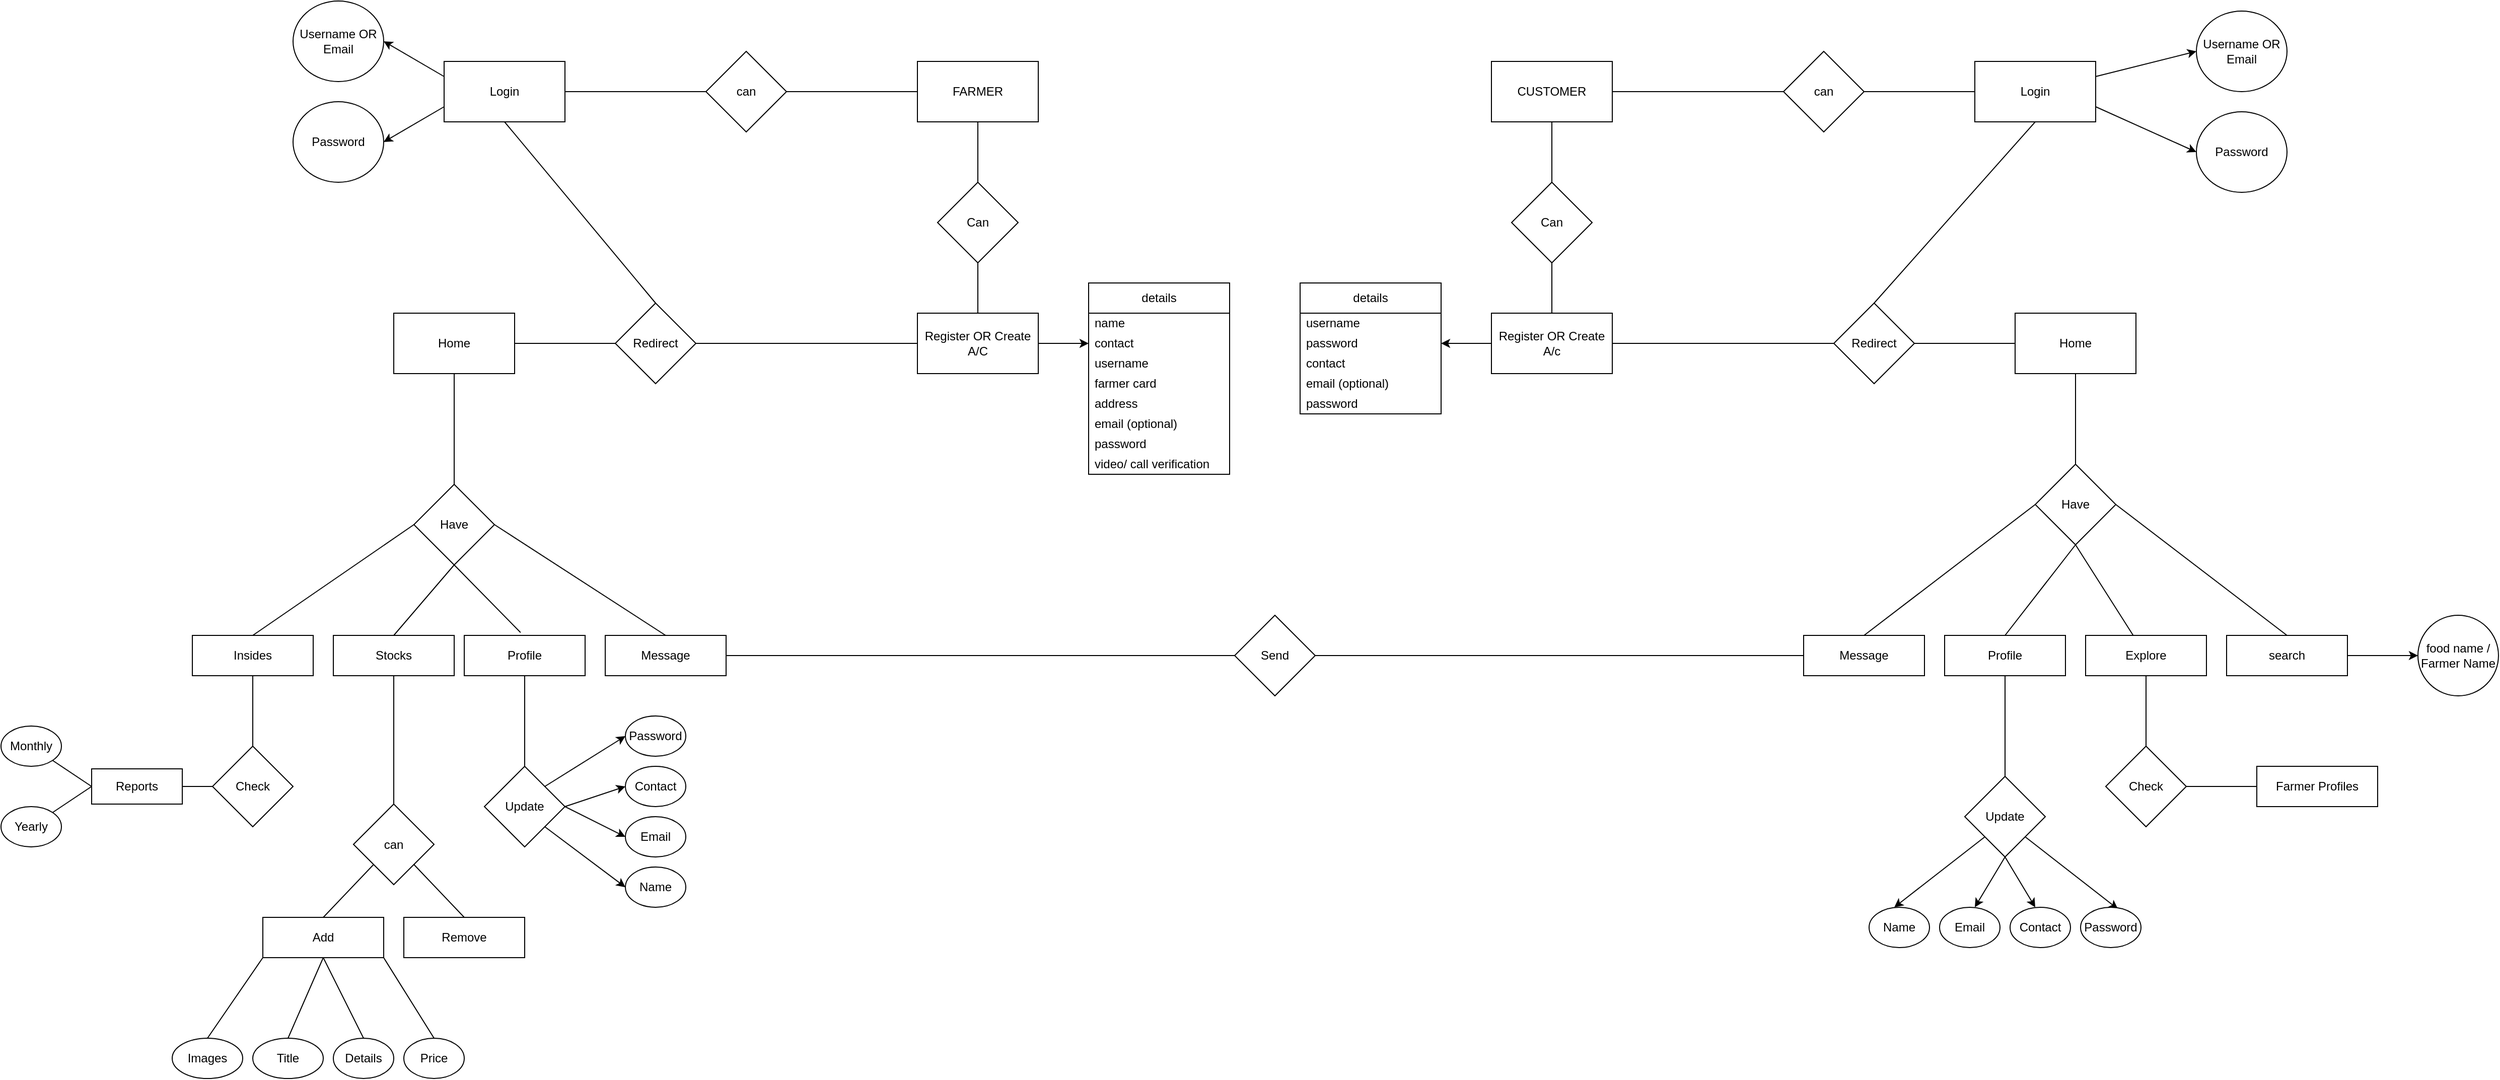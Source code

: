 <mxfile>
    <diagram id="RUFBgrY3cCjglKlAg6JA" name="system flow">
        <mxGraphModel dx="2637" dy="778" grid="1" gridSize="10" guides="1" tooltips="1" connect="1" arrows="1" fold="1" page="1" pageScale="1" pageWidth="850" pageHeight="1100" background="none" math="0" shadow="0">
            <root>
                <mxCell id="0"/>
                <mxCell id="1" parent="0"/>
                <mxCell id="2" value="FARMER" style="rounded=0;whiteSpace=wrap;html=1;" parent="1" vertex="1">
                    <mxGeometry x="70" y="80" width="120" height="60" as="geometry"/>
                </mxCell>
                <mxCell id="3" value="CUSTOMER" style="rounded=0;whiteSpace=wrap;html=1;" parent="1" vertex="1">
                    <mxGeometry x="640" y="80" width="120" height="60" as="geometry"/>
                </mxCell>
                <mxCell id="6" value="Can" style="rhombus;whiteSpace=wrap;html=1;" parent="1" vertex="1">
                    <mxGeometry x="90" y="200" width="80" height="80" as="geometry"/>
                </mxCell>
                <mxCell id="7" value="Can" style="rhombus;whiteSpace=wrap;html=1;" parent="1" vertex="1">
                    <mxGeometry x="660" y="200" width="80" height="80" as="geometry"/>
                </mxCell>
                <mxCell id="18" style="edgeStyle=none;html=1;entryX=0;entryY=0.5;entryDx=0;entryDy=0;" parent="1" source="9" target="16" edge="1">
                    <mxGeometry relative="1" as="geometry"/>
                </mxCell>
                <mxCell id="9" value="Register OR Create A/C" style="rounded=0;whiteSpace=wrap;html=1;" parent="1" vertex="1">
                    <mxGeometry x="70" y="330" width="120" height="60" as="geometry"/>
                </mxCell>
                <mxCell id="19" style="edgeStyle=none;html=1;" parent="1" source="13" edge="1">
                    <mxGeometry relative="1" as="geometry">
                        <mxPoint x="590" y="360" as="targetPoint"/>
                    </mxGeometry>
                </mxCell>
                <mxCell id="13" value="Register OR Create A/c" style="rounded=0;whiteSpace=wrap;html=1;" parent="1" vertex="1">
                    <mxGeometry x="640" y="330" width="120" height="60" as="geometry"/>
                </mxCell>
                <mxCell id="14" value="details" style="swimlane;fontStyle=0;childLayout=stackLayout;horizontal=1;startSize=30;horizontalStack=0;resizeParent=1;resizeParentMax=0;resizeLast=0;collapsible=1;marginBottom=0;whiteSpace=wrap;html=1;" parent="1" vertex="1">
                    <mxGeometry x="240" y="300" width="140" height="190" as="geometry"/>
                </mxCell>
                <mxCell id="15" value="name" style="text;strokeColor=none;fillColor=none;align=left;verticalAlign=middle;spacingLeft=4;spacingRight=4;overflow=hidden;points=[[0,0.5],[1,0.5]];portConstraint=eastwest;rotatable=0;whiteSpace=wrap;html=1;" parent="14" vertex="1">
                    <mxGeometry y="30" width="140" height="20" as="geometry"/>
                </mxCell>
                <mxCell id="16" value="contact" style="text;strokeColor=none;fillColor=none;align=left;verticalAlign=middle;spacingLeft=4;spacingRight=4;overflow=hidden;points=[[0,0.5],[1,0.5]];portConstraint=eastwest;rotatable=0;whiteSpace=wrap;html=1;" parent="14" vertex="1">
                    <mxGeometry y="50" width="140" height="20" as="geometry"/>
                </mxCell>
                <mxCell id="17" value="username" style="text;strokeColor=none;fillColor=none;align=left;verticalAlign=middle;spacingLeft=4;spacingRight=4;overflow=hidden;points=[[0,0.5],[1,0.5]];portConstraint=eastwest;rotatable=0;whiteSpace=wrap;html=1;" parent="14" vertex="1">
                    <mxGeometry y="70" width="140" height="20" as="geometry"/>
                </mxCell>
                <mxCell id="28" value="farmer card" style="text;strokeColor=none;fillColor=none;align=left;verticalAlign=middle;spacingLeft=4;spacingRight=4;overflow=hidden;points=[[0,0.5],[1,0.5]];portConstraint=eastwest;rotatable=0;whiteSpace=wrap;html=1;" parent="14" vertex="1">
                    <mxGeometry y="90" width="140" height="20" as="geometry"/>
                </mxCell>
                <mxCell id="29" value="address" style="text;strokeColor=none;fillColor=none;align=left;verticalAlign=middle;spacingLeft=4;spacingRight=4;overflow=hidden;points=[[0,0.5],[1,0.5]];portConstraint=eastwest;rotatable=0;whiteSpace=wrap;html=1;" parent="14" vertex="1">
                    <mxGeometry y="110" width="140" height="20" as="geometry"/>
                </mxCell>
                <mxCell id="30" value="email (optional)" style="text;strokeColor=none;fillColor=none;align=left;verticalAlign=middle;spacingLeft=4;spacingRight=4;overflow=hidden;points=[[0,0.5],[1,0.5]];portConstraint=eastwest;rotatable=0;whiteSpace=wrap;html=1;" parent="14" vertex="1">
                    <mxGeometry y="130" width="140" height="20" as="geometry"/>
                </mxCell>
                <mxCell id="31" value="password" style="text;strokeColor=none;fillColor=none;align=left;verticalAlign=middle;spacingLeft=4;spacingRight=4;overflow=hidden;points=[[0,0.5],[1,0.5]];portConstraint=eastwest;rotatable=0;whiteSpace=wrap;html=1;" parent="14" vertex="1">
                    <mxGeometry y="150" width="140" height="20" as="geometry"/>
                </mxCell>
                <mxCell id="32" value="video/ call verification" style="text;strokeColor=none;fillColor=none;align=left;verticalAlign=middle;spacingLeft=4;spacingRight=4;overflow=hidden;points=[[0,0.5],[1,0.5]];portConstraint=eastwest;rotatable=0;whiteSpace=wrap;html=1;" parent="14" vertex="1">
                    <mxGeometry y="170" width="140" height="20" as="geometry"/>
                </mxCell>
                <mxCell id="20" value="details" style="swimlane;fontStyle=0;childLayout=stackLayout;horizontal=1;startSize=30;horizontalStack=0;resizeParent=1;resizeParentMax=0;resizeLast=0;collapsible=1;marginBottom=0;whiteSpace=wrap;html=1;" parent="1" vertex="1">
                    <mxGeometry x="450" y="300" width="140" height="130" as="geometry"/>
                </mxCell>
                <mxCell id="21" value="username" style="text;strokeColor=none;fillColor=none;align=left;verticalAlign=middle;spacingLeft=4;spacingRight=4;overflow=hidden;points=[[0,0.5],[1,0.5]];portConstraint=eastwest;rotatable=0;whiteSpace=wrap;html=1;" parent="20" vertex="1">
                    <mxGeometry y="30" width="140" height="20" as="geometry"/>
                </mxCell>
                <mxCell id="22" value="password" style="text;strokeColor=none;fillColor=none;align=left;verticalAlign=middle;spacingLeft=4;spacingRight=4;overflow=hidden;points=[[0,0.5],[1,0.5]];portConstraint=eastwest;rotatable=0;whiteSpace=wrap;html=1;" parent="20" vertex="1">
                    <mxGeometry y="50" width="140" height="20" as="geometry"/>
                </mxCell>
                <mxCell id="23" value="contact" style="text;strokeColor=none;fillColor=none;align=left;verticalAlign=middle;spacingLeft=4;spacingRight=4;overflow=hidden;points=[[0,0.5],[1,0.5]];portConstraint=eastwest;rotatable=0;whiteSpace=wrap;html=1;" parent="20" vertex="1">
                    <mxGeometry y="70" width="140" height="20" as="geometry"/>
                </mxCell>
                <mxCell id="33" value="email (optional)" style="text;strokeColor=none;fillColor=none;align=left;verticalAlign=middle;spacingLeft=4;spacingRight=4;overflow=hidden;points=[[0,0.5],[1,0.5]];portConstraint=eastwest;rotatable=0;whiteSpace=wrap;html=1;" parent="20" vertex="1">
                    <mxGeometry y="90" width="140" height="20" as="geometry"/>
                </mxCell>
                <mxCell id="34" value="password" style="text;strokeColor=none;fillColor=none;align=left;verticalAlign=middle;spacingLeft=4;spacingRight=4;overflow=hidden;points=[[0,0.5],[1,0.5]];portConstraint=eastwest;rotatable=0;whiteSpace=wrap;html=1;" parent="20" vertex="1">
                    <mxGeometry y="110" width="140" height="20" as="geometry"/>
                </mxCell>
                <mxCell id="36" value="can" style="rhombus;whiteSpace=wrap;html=1;" parent="1" vertex="1">
                    <mxGeometry x="-140" y="70" width="80" height="80" as="geometry"/>
                </mxCell>
                <mxCell id="38" value="can" style="rhombus;whiteSpace=wrap;html=1;" parent="1" vertex="1">
                    <mxGeometry x="930" y="70" width="80" height="80" as="geometry"/>
                </mxCell>
                <mxCell id="85" style="edgeStyle=none;html=1;exitX=0;exitY=0.25;exitDx=0;exitDy=0;entryX=1;entryY=0.5;entryDx=0;entryDy=0;" parent="1" source="39" target="43" edge="1">
                    <mxGeometry relative="1" as="geometry"/>
                </mxCell>
                <mxCell id="86" style="edgeStyle=none;html=1;exitX=0;exitY=0.75;exitDx=0;exitDy=0;entryX=1;entryY=0.5;entryDx=0;entryDy=0;" parent="1" source="39" target="44" edge="1">
                    <mxGeometry relative="1" as="geometry"/>
                </mxCell>
                <mxCell id="39" value="Login" style="rounded=0;whiteSpace=wrap;html=1;" parent="1" vertex="1">
                    <mxGeometry x="-400" y="80" width="120" height="60" as="geometry"/>
                </mxCell>
                <mxCell id="99" style="edgeStyle=none;html=1;exitX=1;exitY=0.25;exitDx=0;exitDy=0;entryX=0;entryY=0.5;entryDx=0;entryDy=0;" parent="1" source="42" target="46" edge="1">
                    <mxGeometry relative="1" as="geometry"/>
                </mxCell>
                <mxCell id="100" style="edgeStyle=none;html=1;exitX=1;exitY=0.75;exitDx=0;exitDy=0;entryX=0;entryY=0.5;entryDx=0;entryDy=0;" parent="1" source="42" target="47" edge="1">
                    <mxGeometry relative="1" as="geometry"/>
                </mxCell>
                <mxCell id="42" value="Login" style="rounded=0;whiteSpace=wrap;html=1;" parent="1" vertex="1">
                    <mxGeometry x="1120" y="80" width="120" height="60" as="geometry"/>
                </mxCell>
                <mxCell id="43" value="Username OR Email" style="ellipse;whiteSpace=wrap;html=1;" parent="1" vertex="1">
                    <mxGeometry x="-550" y="20" width="90" height="80" as="geometry"/>
                </mxCell>
                <mxCell id="44" value="Password" style="ellipse;whiteSpace=wrap;html=1;" parent="1" vertex="1">
                    <mxGeometry x="-550" y="120" width="90" height="80" as="geometry"/>
                </mxCell>
                <mxCell id="46" value="Username OR Email" style="ellipse;whiteSpace=wrap;html=1;" parent="1" vertex="1">
                    <mxGeometry x="1340" y="30" width="90" height="80" as="geometry"/>
                </mxCell>
                <mxCell id="47" value="Password" style="ellipse;whiteSpace=wrap;html=1;" parent="1" vertex="1">
                    <mxGeometry x="1340" y="130" width="90" height="80" as="geometry"/>
                </mxCell>
                <mxCell id="57" value="Redirect" style="rhombus;whiteSpace=wrap;html=1;" parent="1" vertex="1">
                    <mxGeometry x="-230" y="320" width="80" height="80" as="geometry"/>
                </mxCell>
                <mxCell id="58" value="Redirect" style="rhombus;whiteSpace=wrap;html=1;" parent="1" vertex="1">
                    <mxGeometry x="980" y="320" width="80" height="80" as="geometry"/>
                </mxCell>
                <mxCell id="59" value="Home" style="rounded=0;whiteSpace=wrap;html=1;" parent="1" vertex="1">
                    <mxGeometry x="-450" y="330" width="120" height="60" as="geometry"/>
                </mxCell>
                <mxCell id="62" value="Home" style="rounded=0;whiteSpace=wrap;html=1;" parent="1" vertex="1">
                    <mxGeometry x="1160" y="330" width="120" height="60" as="geometry"/>
                </mxCell>
                <mxCell id="64" value="Have" style="rhombus;whiteSpace=wrap;html=1;" parent="1" vertex="1">
                    <mxGeometry x="-430" y="500" width="80" height="80" as="geometry"/>
                </mxCell>
                <mxCell id="66" value="Have" style="rhombus;whiteSpace=wrap;html=1;" parent="1" vertex="1">
                    <mxGeometry x="1180" y="480" width="80" height="80" as="geometry"/>
                </mxCell>
                <mxCell id="70" value="Insides" style="rounded=0;whiteSpace=wrap;html=1;" parent="1" vertex="1">
                    <mxGeometry x="-650" y="650" width="120" height="40" as="geometry"/>
                </mxCell>
                <mxCell id="71" value="Message" style="rounded=0;whiteSpace=wrap;html=1;" parent="1" vertex="1">
                    <mxGeometry x="-240" y="650" width="120" height="40" as="geometry"/>
                </mxCell>
                <mxCell id="72" value="Stocks" style="rounded=0;whiteSpace=wrap;html=1;" parent="1" vertex="1">
                    <mxGeometry x="-510" y="650" width="120" height="40" as="geometry"/>
                </mxCell>
                <mxCell id="73" value="Profile" style="rounded=0;whiteSpace=wrap;html=1;" parent="1" vertex="1">
                    <mxGeometry x="-380" y="650" width="120" height="40" as="geometry"/>
                </mxCell>
                <mxCell id="74" value="Explore" style="rounded=0;whiteSpace=wrap;html=1;" parent="1" vertex="1">
                    <mxGeometry x="1230" y="650" width="120" height="40" as="geometry"/>
                </mxCell>
                <mxCell id="144" style="edgeStyle=none;html=1;" parent="1" source="75" edge="1">
                    <mxGeometry relative="1" as="geometry">
                        <mxPoint x="1560" y="670" as="targetPoint"/>
                    </mxGeometry>
                </mxCell>
                <mxCell id="75" value="search" style="rounded=0;whiteSpace=wrap;html=1;" parent="1" vertex="1">
                    <mxGeometry x="1370" y="650" width="120" height="40" as="geometry"/>
                </mxCell>
                <mxCell id="76" value="Message" style="rounded=0;whiteSpace=wrap;html=1;" parent="1" vertex="1">
                    <mxGeometry x="950" y="650" width="120" height="40" as="geometry"/>
                </mxCell>
                <mxCell id="78" value="Profile" style="rounded=0;whiteSpace=wrap;html=1;" parent="1" vertex="1">
                    <mxGeometry x="1090" y="650" width="120" height="40" as="geometry"/>
                </mxCell>
                <mxCell id="89" value="" style="endArrow=none;html=1;exitX=0.5;exitY=0;exitDx=0;exitDy=0;" parent="1" source="57" edge="1">
                    <mxGeometry width="50" height="50" relative="1" as="geometry">
                        <mxPoint x="-390" y="190" as="sourcePoint"/>
                        <mxPoint x="-340" y="140" as="targetPoint"/>
                    </mxGeometry>
                </mxCell>
                <mxCell id="90" value="" style="endArrow=none;html=1;exitX=1;exitY=0.5;exitDx=0;exitDy=0;" parent="1" source="57" edge="1">
                    <mxGeometry width="50" height="50" relative="1" as="geometry">
                        <mxPoint x="20" y="410" as="sourcePoint"/>
                        <mxPoint x="70" y="360" as="targetPoint"/>
                    </mxGeometry>
                </mxCell>
                <mxCell id="91" value="" style="endArrow=none;html=1;entryX=0;entryY=0.5;entryDx=0;entryDy=0;" parent="1" source="59" target="57" edge="1">
                    <mxGeometry width="50" height="50" relative="1" as="geometry">
                        <mxPoint x="-370" y="410" as="sourcePoint"/>
                        <mxPoint x="-320" y="360" as="targetPoint"/>
                    </mxGeometry>
                </mxCell>
                <mxCell id="92" value="" style="endArrow=none;html=1;exitX=1;exitY=0.5;exitDx=0;exitDy=0;" parent="1" source="39" edge="1">
                    <mxGeometry width="50" height="50" relative="1" as="geometry">
                        <mxPoint x="-190" y="160" as="sourcePoint"/>
                        <mxPoint x="-140" y="110" as="targetPoint"/>
                    </mxGeometry>
                </mxCell>
                <mxCell id="93" value="" style="endArrow=none;html=1;exitX=1;exitY=0.5;exitDx=0;exitDy=0;" parent="1" source="36" edge="1">
                    <mxGeometry width="50" height="50" relative="1" as="geometry">
                        <mxPoint x="20" y="160" as="sourcePoint"/>
                        <mxPoint x="70" y="110" as="targetPoint"/>
                    </mxGeometry>
                </mxCell>
                <mxCell id="94" value="" style="endArrow=none;html=1;entryX=0.5;entryY=1;entryDx=0;entryDy=0;" parent="1" source="64" target="59" edge="1">
                    <mxGeometry width="50" height="50" relative="1" as="geometry">
                        <mxPoint x="-510" y="440" as="sourcePoint"/>
                        <mxPoint x="-390" y="400" as="targetPoint"/>
                    </mxGeometry>
                </mxCell>
                <mxCell id="95" value="" style="endArrow=none;html=1;" parent="1" source="6" edge="1">
                    <mxGeometry width="50" height="50" relative="1" as="geometry">
                        <mxPoint x="80" y="190" as="sourcePoint"/>
                        <mxPoint x="130" y="140" as="targetPoint"/>
                    </mxGeometry>
                </mxCell>
                <mxCell id="96" value="" style="endArrow=none;html=1;exitX=0.5;exitY=0;exitDx=0;exitDy=0;" parent="1" source="9" edge="1">
                    <mxGeometry width="50" height="50" relative="1" as="geometry">
                        <mxPoint x="80" y="330" as="sourcePoint"/>
                        <mxPoint x="130" y="280" as="targetPoint"/>
                    </mxGeometry>
                </mxCell>
                <mxCell id="97" value="" style="endArrow=none;html=1;entryX=0;entryY=0.5;entryDx=0;entryDy=0;" parent="1" target="38" edge="1">
                    <mxGeometry width="50" height="50" relative="1" as="geometry">
                        <mxPoint x="760" y="110" as="sourcePoint"/>
                        <mxPoint x="810" y="60" as="targetPoint"/>
                    </mxGeometry>
                </mxCell>
                <mxCell id="98" value="" style="endArrow=none;html=1;entryX=0;entryY=0.5;entryDx=0;entryDy=0;" parent="1" target="42" edge="1">
                    <mxGeometry width="50" height="50" relative="1" as="geometry">
                        <mxPoint x="1010" y="110" as="sourcePoint"/>
                        <mxPoint x="1060" y="60" as="targetPoint"/>
                    </mxGeometry>
                </mxCell>
                <mxCell id="101" value="" style="endArrow=none;html=1;exitX=0.5;exitY=0;exitDx=0;exitDy=0;" parent="1" source="58" edge="1">
                    <mxGeometry width="50" height="50" relative="1" as="geometry">
                        <mxPoint x="1130" y="190" as="sourcePoint"/>
                        <mxPoint x="1180" y="140" as="targetPoint"/>
                    </mxGeometry>
                </mxCell>
                <mxCell id="102" value="" style="endArrow=none;html=1;exitX=0.5;exitY=0;exitDx=0;exitDy=0;" parent="1" source="7" edge="1">
                    <mxGeometry width="50" height="50" relative="1" as="geometry">
                        <mxPoint x="650" y="190" as="sourcePoint"/>
                        <mxPoint x="700" y="140" as="targetPoint"/>
                    </mxGeometry>
                </mxCell>
                <mxCell id="103" value="" style="endArrow=none;html=1;exitX=0.5;exitY=0;exitDx=0;exitDy=0;" parent="1" source="13" edge="1">
                    <mxGeometry width="50" height="50" relative="1" as="geometry">
                        <mxPoint x="650" y="330" as="sourcePoint"/>
                        <mxPoint x="700" y="280" as="targetPoint"/>
                    </mxGeometry>
                </mxCell>
                <mxCell id="104" value="" style="endArrow=none;html=1;entryX=0;entryY=0.5;entryDx=0;entryDy=0;" parent="1" target="58" edge="1">
                    <mxGeometry width="50" height="50" relative="1" as="geometry">
                        <mxPoint x="760" y="360" as="sourcePoint"/>
                        <mxPoint x="810" y="310" as="targetPoint"/>
                    </mxGeometry>
                </mxCell>
                <mxCell id="105" value="" style="endArrow=none;html=1;exitX=1;exitY=0.5;exitDx=0;exitDy=0;entryX=0;entryY=0.5;entryDx=0;entryDy=0;" parent="1" source="58" target="62" edge="1">
                    <mxGeometry width="50" height="50" relative="1" as="geometry">
                        <mxPoint x="1080" y="370" as="sourcePoint"/>
                        <mxPoint x="1150" y="370" as="targetPoint"/>
                    </mxGeometry>
                </mxCell>
                <mxCell id="107" value="" style="endArrow=none;html=1;exitX=0.5;exitY=0;exitDx=0;exitDy=0;entryX=0;entryY=0.5;entryDx=0;entryDy=0;" parent="1" source="70" target="64" edge="1">
                    <mxGeometry width="50" height="50" relative="1" as="geometry">
                        <mxPoint x="-460" y="610" as="sourcePoint"/>
                        <mxPoint x="-410" y="560" as="targetPoint"/>
                    </mxGeometry>
                </mxCell>
                <mxCell id="108" value="" style="endArrow=none;html=1;exitX=0.5;exitY=0;exitDx=0;exitDy=0;" parent="1" source="72" edge="1">
                    <mxGeometry width="50" height="50" relative="1" as="geometry">
                        <mxPoint x="-440" y="630" as="sourcePoint"/>
                        <mxPoint x="-390" y="580" as="targetPoint"/>
                    </mxGeometry>
                </mxCell>
                <mxCell id="109" value="" style="endArrow=none;html=1;exitX=0.5;exitY=1;exitDx=0;exitDy=0;entryX=0.466;entryY=-0.071;entryDx=0;entryDy=0;entryPerimeter=0;" parent="1" source="64" target="73" edge="1">
                    <mxGeometry width="50" height="50" relative="1" as="geometry">
                        <mxPoint x="-340" y="580" as="sourcePoint"/>
                        <mxPoint x="-290" y="530" as="targetPoint"/>
                    </mxGeometry>
                </mxCell>
                <mxCell id="110" value="" style="endArrow=none;html=1;entryX=0.5;entryY=0;entryDx=0;entryDy=0;" parent="1" target="71" edge="1">
                    <mxGeometry width="50" height="50" relative="1" as="geometry">
                        <mxPoint x="-350" y="540" as="sourcePoint"/>
                        <mxPoint x="-300" y="490" as="targetPoint"/>
                    </mxGeometry>
                </mxCell>
                <mxCell id="111" value="" style="endArrow=none;html=1;exitX=0.5;exitY=0;exitDx=0;exitDy=0;entryX=0;entryY=0.5;entryDx=0;entryDy=0;" parent="1" source="76" target="66" edge="1">
                    <mxGeometry width="50" height="50" relative="1" as="geometry">
                        <mxPoint x="1130" y="590" as="sourcePoint"/>
                        <mxPoint x="1180" y="540" as="targetPoint"/>
                    </mxGeometry>
                </mxCell>
                <mxCell id="112" value="" style="endArrow=none;html=1;exitX=0.5;exitY=0;exitDx=0;exitDy=0;entryX=0.5;entryY=1;entryDx=0;entryDy=0;" parent="1" source="78" target="66" edge="1">
                    <mxGeometry width="50" height="50" relative="1" as="geometry">
                        <mxPoint x="1150" y="610" as="sourcePoint"/>
                        <mxPoint x="1220" y="580" as="targetPoint"/>
                    </mxGeometry>
                </mxCell>
                <mxCell id="113" value="" style="endArrow=none;html=1;entryX=0.5;entryY=1;entryDx=0;entryDy=0;" parent="1" source="74" target="66" edge="1">
                    <mxGeometry width="50" height="50" relative="1" as="geometry">
                        <mxPoint x="1170" y="630" as="sourcePoint"/>
                        <mxPoint x="1220" y="580" as="targetPoint"/>
                    </mxGeometry>
                </mxCell>
                <mxCell id="114" value="" style="endArrow=none;html=1;entryX=0.5;entryY=0;entryDx=0;entryDy=0;exitX=1;exitY=0.5;exitDx=0;exitDy=0;" parent="1" source="66" target="75" edge="1">
                    <mxGeometry width="50" height="50" relative="1" as="geometry">
                        <mxPoint x="1240" y="590" as="sourcePoint"/>
                        <mxPoint x="1290" y="540" as="targetPoint"/>
                    </mxGeometry>
                </mxCell>
                <mxCell id="116" value="" style="endArrow=none;html=1;exitX=0.5;exitY=0;exitDx=0;exitDy=0;exitPerimeter=0;entryX=0.5;entryY=1;entryDx=0;entryDy=0;" parent="1" source="118" target="73" edge="1">
                    <mxGeometry width="50" height="50" relative="1" as="geometry">
                        <mxPoint x="-260" y="740" as="sourcePoint"/>
                        <mxPoint x="-260" y="690" as="targetPoint"/>
                    </mxGeometry>
                </mxCell>
                <mxCell id="159" style="edgeStyle=none;html=1;exitX=1;exitY=0;exitDx=0;exitDy=0;entryX=0;entryY=0.5;entryDx=0;entryDy=0;" parent="1" source="118" target="121" edge="1">
                    <mxGeometry relative="1" as="geometry"/>
                </mxCell>
                <mxCell id="160" style="edgeStyle=none;html=1;exitX=1;exitY=0.5;exitDx=0;exitDy=0;entryX=0;entryY=0.5;entryDx=0;entryDy=0;" parent="1" source="118" target="120" edge="1">
                    <mxGeometry relative="1" as="geometry"/>
                </mxCell>
                <mxCell id="161" style="edgeStyle=none;html=1;exitX=1;exitY=0.5;exitDx=0;exitDy=0;entryX=0;entryY=0.5;entryDx=0;entryDy=0;" parent="1" source="118" target="119" edge="1">
                    <mxGeometry relative="1" as="geometry"/>
                </mxCell>
                <mxCell id="162" style="edgeStyle=none;html=1;exitX=1;exitY=1;exitDx=0;exitDy=0;entryX=0;entryY=0.5;entryDx=0;entryDy=0;" parent="1" source="118" target="122" edge="1">
                    <mxGeometry relative="1" as="geometry"/>
                </mxCell>
                <mxCell id="118" value="Update" style="rhombus;whiteSpace=wrap;html=1;" parent="1" vertex="1">
                    <mxGeometry x="-360" y="780" width="80" height="80" as="geometry"/>
                </mxCell>
                <mxCell id="119" value="Email" style="ellipse;whiteSpace=wrap;html=1;" parent="1" vertex="1">
                    <mxGeometry x="-220" y="830" width="60" height="40" as="geometry"/>
                </mxCell>
                <mxCell id="120" value="Contact" style="ellipse;whiteSpace=wrap;html=1;" parent="1" vertex="1">
                    <mxGeometry x="-220" y="780" width="60" height="40" as="geometry"/>
                </mxCell>
                <mxCell id="121" value="Password" style="ellipse;whiteSpace=wrap;html=1;" parent="1" vertex="1">
                    <mxGeometry x="-220" y="730" width="60" height="40" as="geometry"/>
                </mxCell>
                <mxCell id="122" value="Name" style="ellipse;whiteSpace=wrap;html=1;" parent="1" vertex="1">
                    <mxGeometry x="-220" y="880" width="60" height="40" as="geometry"/>
                </mxCell>
                <mxCell id="137" style="edgeStyle=none;html=1;exitX=0;exitY=1;exitDx=0;exitDy=0;entryX=0.417;entryY=0;entryDx=0;entryDy=0;entryPerimeter=0;" parent="1" source="127" target="132" edge="1">
                    <mxGeometry relative="1" as="geometry"/>
                </mxCell>
                <mxCell id="138" style="edgeStyle=none;html=1;exitX=0.5;exitY=1;exitDx=0;exitDy=0;entryX=0.583;entryY=0;entryDx=0;entryDy=0;entryPerimeter=0;" parent="1" source="127" target="129" edge="1">
                    <mxGeometry relative="1" as="geometry"/>
                </mxCell>
                <mxCell id="139" style="edgeStyle=none;html=1;exitX=0.5;exitY=1;exitDx=0;exitDy=0;entryX=0.417;entryY=0;entryDx=0;entryDy=0;entryPerimeter=0;" parent="1" source="127" target="130" edge="1">
                    <mxGeometry relative="1" as="geometry">
                        <mxPoint x="1150.111" y="880" as="targetPoint"/>
                    </mxGeometry>
                </mxCell>
                <mxCell id="140" style="edgeStyle=none;html=1;exitX=1;exitY=1;exitDx=0;exitDy=0;entryX=0.619;entryY=0.044;entryDx=0;entryDy=0;entryPerimeter=0;" parent="1" source="127" target="131" edge="1">
                    <mxGeometry relative="1" as="geometry"/>
                </mxCell>
                <mxCell id="127" value="Update" style="rhombus;whiteSpace=wrap;html=1;" parent="1" vertex="1">
                    <mxGeometry x="1110" y="790" width="80" height="80" as="geometry"/>
                </mxCell>
                <mxCell id="128" value="" style="endArrow=none;html=1;entryX=0.5;entryY=1;entryDx=0;entryDy=0;" parent="1" source="127" target="78" edge="1">
                    <mxGeometry width="50" height="50" relative="1" as="geometry">
                        <mxPoint x="1100" y="750" as="sourcePoint"/>
                        <mxPoint x="1150" y="700" as="targetPoint"/>
                    </mxGeometry>
                </mxCell>
                <mxCell id="129" value="Email" style="ellipse;whiteSpace=wrap;html=1;" parent="1" vertex="1">
                    <mxGeometry x="1085" y="920" width="60" height="40" as="geometry"/>
                </mxCell>
                <mxCell id="130" value="Contact" style="ellipse;whiteSpace=wrap;html=1;" parent="1" vertex="1">
                    <mxGeometry x="1155" y="920" width="60" height="40" as="geometry"/>
                </mxCell>
                <mxCell id="131" value="Password" style="ellipse;whiteSpace=wrap;html=1;" parent="1" vertex="1">
                    <mxGeometry x="1225" y="920" width="60" height="40" as="geometry"/>
                </mxCell>
                <mxCell id="132" value="Name" style="ellipse;whiteSpace=wrap;html=1;" parent="1" vertex="1">
                    <mxGeometry x="1015" y="920" width="60" height="40" as="geometry"/>
                </mxCell>
                <mxCell id="146" value="food name / Farmer Name" style="ellipse;whiteSpace=wrap;html=1;aspect=fixed;" parent="1" vertex="1">
                    <mxGeometry x="1560" y="630" width="80" height="80" as="geometry"/>
                </mxCell>
                <mxCell id="149" value="Send" style="rhombus;whiteSpace=wrap;html=1;" parent="1" vertex="1">
                    <mxGeometry x="385" y="630" width="80" height="80" as="geometry"/>
                </mxCell>
                <mxCell id="151" value="" style="endArrow=none;html=1;exitX=1;exitY=0.5;exitDx=0;exitDy=0;entryX=0;entryY=0.5;entryDx=0;entryDy=0;" parent="1" source="149" target="76" edge="1">
                    <mxGeometry width="50" height="50" relative="1" as="geometry">
                        <mxPoint x="900" y="730" as="sourcePoint"/>
                        <mxPoint x="950" y="680" as="targetPoint"/>
                    </mxGeometry>
                </mxCell>
                <mxCell id="152" value="" style="endArrow=none;html=1;exitX=1;exitY=0.5;exitDx=0;exitDy=0;entryX=0;entryY=0.5;entryDx=0;entryDy=0;" parent="1" source="71" target="149" edge="1">
                    <mxGeometry width="50" height="50" relative="1" as="geometry">
                        <mxPoint x="335" y="730" as="sourcePoint"/>
                        <mxPoint x="380" y="670" as="targetPoint"/>
                    </mxGeometry>
                </mxCell>
                <mxCell id="153" value="" style="endArrow=none;html=1;" parent="1" edge="1">
                    <mxGeometry width="50" height="50" relative="1" as="geometry">
                        <mxPoint x="1220" y="480" as="sourcePoint"/>
                        <mxPoint x="1220" y="390" as="targetPoint"/>
                    </mxGeometry>
                </mxCell>
                <mxCell id="154" value="Check" style="rhombus;whiteSpace=wrap;html=1;" parent="1" vertex="1">
                    <mxGeometry x="1250" y="760" width="80" height="80" as="geometry"/>
                </mxCell>
                <mxCell id="155" value="" style="endArrow=none;html=1;" parent="1" source="154" edge="1">
                    <mxGeometry width="50" height="50" relative="1" as="geometry">
                        <mxPoint x="1240" y="740" as="sourcePoint"/>
                        <mxPoint x="1290" y="690" as="targetPoint"/>
                    </mxGeometry>
                </mxCell>
                <mxCell id="156" value="" style="endArrow=none;html=1;exitX=1;exitY=0.5;exitDx=0;exitDy=0;" parent="1" source="154" edge="1">
                    <mxGeometry width="50" height="50" relative="1" as="geometry">
                        <mxPoint x="1380" y="810" as="sourcePoint"/>
                        <mxPoint x="1400" y="800" as="targetPoint"/>
                    </mxGeometry>
                </mxCell>
                <mxCell id="157" value="Farmer Profiles" style="rounded=0;whiteSpace=wrap;html=1;" parent="1" vertex="1">
                    <mxGeometry x="1400" y="780" width="120" height="40" as="geometry"/>
                </mxCell>
                <mxCell id="164" value="can" style="rhombus;whiteSpace=wrap;html=1;" parent="1" vertex="1">
                    <mxGeometry x="-490" y="817.5" width="80" height="80" as="geometry"/>
                </mxCell>
                <mxCell id="165" value="" style="endArrow=none;html=1;entryX=0.5;entryY=1;entryDx=0;entryDy=0;exitX=0.5;exitY=0;exitDx=0;exitDy=0;" parent="1" source="164" target="72" edge="1">
                    <mxGeometry width="50" height="50" relative="1" as="geometry">
                        <mxPoint x="-440" y="740" as="sourcePoint"/>
                        <mxPoint x="-390" y="690" as="targetPoint"/>
                    </mxGeometry>
                </mxCell>
                <mxCell id="168" value="Add" style="rounded=0;whiteSpace=wrap;html=1;" parent="1" vertex="1">
                    <mxGeometry x="-580" y="930" width="120" height="40" as="geometry"/>
                </mxCell>
                <mxCell id="169" value="Remove" style="rounded=0;whiteSpace=wrap;html=1;" parent="1" vertex="1">
                    <mxGeometry x="-440" y="930" width="120" height="40" as="geometry"/>
                </mxCell>
                <mxCell id="171" value="" style="endArrow=none;html=1;exitX=0.5;exitY=0;exitDx=0;exitDy=0;entryX=0;entryY=1;entryDx=0;entryDy=0;" parent="1" source="168" target="164" edge="1">
                    <mxGeometry width="50" height="50" relative="1" as="geometry">
                        <mxPoint x="-460" y="980" as="sourcePoint"/>
                        <mxPoint x="-410" y="930" as="targetPoint"/>
                    </mxGeometry>
                </mxCell>
                <mxCell id="172" value="" style="endArrow=none;html=1;exitX=1;exitY=1;exitDx=0;exitDy=0;entryX=0.5;entryY=0;entryDx=0;entryDy=0;" parent="1" source="164" target="169" edge="1">
                    <mxGeometry width="50" height="50" relative="1" as="geometry">
                        <mxPoint x="-350" y="990" as="sourcePoint"/>
                        <mxPoint x="-300" y="940" as="targetPoint"/>
                    </mxGeometry>
                </mxCell>
                <mxCell id="173" value="" style="endArrow=none;html=1;entryX=0;entryY=1;entryDx=0;entryDy=0;exitX=0.5;exitY=0;exitDx=0;exitDy=0;" parent="1" source="174" target="168" edge="1">
                    <mxGeometry width="50" height="50" relative="1" as="geometry">
                        <mxPoint x="-600" y="1050" as="sourcePoint"/>
                        <mxPoint x="-530" y="970" as="targetPoint"/>
                    </mxGeometry>
                </mxCell>
                <mxCell id="174" value="Images" style="ellipse;whiteSpace=wrap;html=1;" parent="1" vertex="1">
                    <mxGeometry x="-670" y="1050" width="70" height="40" as="geometry"/>
                </mxCell>
                <mxCell id="175" value="" style="endArrow=none;html=1;entryX=0.5;entryY=1;entryDx=0;entryDy=0;exitX=0.5;exitY=0;exitDx=0;exitDy=0;" parent="1" source="177" target="168" edge="1">
                    <mxGeometry width="50" height="50" relative="1" as="geometry">
                        <mxPoint x="-520" y="1050" as="sourcePoint"/>
                        <mxPoint x="-500" y="990" as="targetPoint"/>
                    </mxGeometry>
                </mxCell>
                <mxCell id="177" value="Title" style="ellipse;whiteSpace=wrap;html=1;" parent="1" vertex="1">
                    <mxGeometry x="-590" y="1050" width="70" height="40" as="geometry"/>
                </mxCell>
                <mxCell id="178" value="Details" style="ellipse;whiteSpace=wrap;html=1;" parent="1" vertex="1">
                    <mxGeometry x="-510" y="1050" width="60" height="40" as="geometry"/>
                </mxCell>
                <mxCell id="179" value="" style="endArrow=none;html=1;exitX=0.5;exitY=0;exitDx=0;exitDy=0;entryX=0.5;entryY=1;entryDx=0;entryDy=0;" parent="1" source="178" target="168" edge="1">
                    <mxGeometry width="50" height="50" relative="1" as="geometry">
                        <mxPoint x="-550" y="1020" as="sourcePoint"/>
                        <mxPoint x="-500" y="970" as="targetPoint"/>
                    </mxGeometry>
                </mxCell>
                <mxCell id="180" value="Price" style="ellipse;whiteSpace=wrap;html=1;" parent="1" vertex="1">
                    <mxGeometry x="-440" y="1050" width="60" height="40" as="geometry"/>
                </mxCell>
                <mxCell id="181" value="" style="endArrow=none;html=1;exitX=0.5;exitY=0;exitDx=0;exitDy=0;" parent="1" source="180" edge="1">
                    <mxGeometry width="50" height="50" relative="1" as="geometry">
                        <mxPoint x="-510" y="1020" as="sourcePoint"/>
                        <mxPoint x="-460" y="970" as="targetPoint"/>
                    </mxGeometry>
                </mxCell>
                <mxCell id="183" value="Check" style="rhombus;whiteSpace=wrap;html=1;" parent="1" vertex="1">
                    <mxGeometry x="-630" y="760" width="80" height="80" as="geometry"/>
                </mxCell>
                <mxCell id="185" value="" style="endArrow=none;html=1;entryX=0.5;entryY=1;entryDx=0;entryDy=0;" parent="1" source="183" target="70" edge="1">
                    <mxGeometry width="50" height="50" relative="1" as="geometry">
                        <mxPoint x="-570" y="740" as="sourcePoint"/>
                        <mxPoint x="-520" y="690" as="targetPoint"/>
                    </mxGeometry>
                </mxCell>
                <mxCell id="187" value="" style="endArrow=none;html=1;exitX=1;exitY=0.5;exitDx=0;exitDy=0;" parent="1" source="188" edge="1">
                    <mxGeometry width="50" height="50" relative="1" as="geometry">
                        <mxPoint x="-660" y="800" as="sourcePoint"/>
                        <mxPoint x="-630" y="800" as="targetPoint"/>
                    </mxGeometry>
                </mxCell>
                <mxCell id="188" value="Reports" style="rounded=0;whiteSpace=wrap;html=1;" parent="1" vertex="1">
                    <mxGeometry x="-750" y="782.5" width="90" height="35" as="geometry"/>
                </mxCell>
                <mxCell id="189" value="" style="endArrow=none;html=1;entryX=0;entryY=0.5;entryDx=0;entryDy=0;exitX=1;exitY=1;exitDx=0;exitDy=0;" parent="1" source="191" target="188" edge="1">
                    <mxGeometry width="50" height="50" relative="1" as="geometry">
                        <mxPoint x="-830" y="760" as="sourcePoint"/>
                        <mxPoint x="-790" y="720" as="targetPoint"/>
                    </mxGeometry>
                </mxCell>
                <mxCell id="190" value="" style="endArrow=none;html=1;entryX=0;entryY=0.5;entryDx=0;entryDy=0;exitX=1;exitY=0;exitDx=0;exitDy=0;" parent="1" source="192" target="188" edge="1">
                    <mxGeometry width="50" height="50" relative="1" as="geometry">
                        <mxPoint x="-830" y="840" as="sourcePoint"/>
                        <mxPoint x="-770" y="800" as="targetPoint"/>
                    </mxGeometry>
                </mxCell>
                <mxCell id="191" value="Monthly" style="ellipse;whiteSpace=wrap;html=1;" parent="1" vertex="1">
                    <mxGeometry x="-840" y="740" width="60" height="40" as="geometry"/>
                </mxCell>
                <mxCell id="192" value="Yearly" style="ellipse;whiteSpace=wrap;html=1;" parent="1" vertex="1">
                    <mxGeometry x="-840" y="820" width="60" height="40" as="geometry"/>
                </mxCell>
            </root>
        </mxGraphModel>
    </diagram>
    <diagram id="6SCwuzt5sATNHBxoP5-J" name="ERD Digram">
        <mxGraphModel dx="1072" dy="467" grid="1" gridSize="10" guides="1" tooltips="1" connect="1" arrows="1" fold="1" page="1" pageScale="1" pageWidth="850" pageHeight="1100" math="0" shadow="0">
            <root>
                <mxCell id="0"/>
                <mxCell id="1" parent="0"/>
                <mxCell id="nMG1q2g8icrtDRCT-Ovj-1" style="edgeStyle=none;html=1;exitX=1;exitY=0;exitDx=0;exitDy=0;entryX=0.333;entryY=0.948;entryDx=0;entryDy=0;entryPerimeter=0;" parent="1" source="nMG1q2g8icrtDRCT-Ovj-10" target="nMG1q2g8icrtDRCT-Ovj-15" edge="1">
                    <mxGeometry relative="1" as="geometry"/>
                </mxCell>
                <mxCell id="nMG1q2g8icrtDRCT-Ovj-2" style="edgeStyle=none;html=1;exitX=0.5;exitY=0;exitDx=0;exitDy=0;entryX=0.5;entryY=1;entryDx=0;entryDy=0;" parent="1" source="nMG1q2g8icrtDRCT-Ovj-10" target="nMG1q2g8icrtDRCT-Ovj-14" edge="1">
                    <mxGeometry relative="1" as="geometry"/>
                </mxCell>
                <mxCell id="nMG1q2g8icrtDRCT-Ovj-3" style="edgeStyle=none;html=1;exitX=0.5;exitY=0;exitDx=0;exitDy=0;" parent="1" source="nMG1q2g8icrtDRCT-Ovj-10" target="nMG1q2g8icrtDRCT-Ovj-13" edge="1">
                    <mxGeometry relative="1" as="geometry"/>
                </mxCell>
                <mxCell id="nMG1q2g8icrtDRCT-Ovj-4" style="edgeStyle=none;html=1;exitX=0.5;exitY=0;exitDx=0;exitDy=0;" parent="1" source="nMG1q2g8icrtDRCT-Ovj-10" target="nMG1q2g8icrtDRCT-Ovj-12" edge="1">
                    <mxGeometry relative="1" as="geometry"/>
                </mxCell>
                <mxCell id="nMG1q2g8icrtDRCT-Ovj-5" style="edgeStyle=none;html=1;exitX=0;exitY=0;exitDx=0;exitDy=0;entryX=1;entryY=1;entryDx=0;entryDy=0;" parent="1" source="nMG1q2g8icrtDRCT-Ovj-10" target="nMG1q2g8icrtDRCT-Ovj-11" edge="1">
                    <mxGeometry relative="1" as="geometry"/>
                </mxCell>
                <mxCell id="nMG1q2g8icrtDRCT-Ovj-6" style="edgeStyle=none;html=1;exitX=0;exitY=0;exitDx=0;exitDy=0;entryX=0.973;entryY=0.585;entryDx=0;entryDy=0;entryPerimeter=0;" parent="1" source="nMG1q2g8icrtDRCT-Ovj-10" target="nMG1q2g8icrtDRCT-Ovj-18" edge="1">
                    <mxGeometry relative="1" as="geometry"/>
                </mxCell>
                <mxCell id="nMG1q2g8icrtDRCT-Ovj-7" style="edgeStyle=none;html=1;entryX=1;entryY=0.5;entryDx=0;entryDy=0;exitX=0;exitY=0;exitDx=0;exitDy=0;" parent="1" source="nMG1q2g8icrtDRCT-Ovj-10" target="nMG1q2g8icrtDRCT-Ovj-19" edge="1">
                    <mxGeometry relative="1" as="geometry">
                        <mxPoint x="411.25" y="290" as="sourcePoint"/>
                    </mxGeometry>
                </mxCell>
                <mxCell id="nMG1q2g8icrtDRCT-Ovj-8" style="edgeStyle=none;html=1;exitX=0;exitY=0;exitDx=0;exitDy=0;entryX=0.978;entryY=0.402;entryDx=0;entryDy=0;entryPerimeter=0;" parent="1" source="nMG1q2g8icrtDRCT-Ovj-10" target="nMG1q2g8icrtDRCT-Ovj-17" edge="1">
                    <mxGeometry relative="1" as="geometry">
                        <mxPoint x="357.5" y="310" as="sourcePoint"/>
                    </mxGeometry>
                </mxCell>
                <mxCell id="nMG1q2g8icrtDRCT-Ovj-9" style="edgeStyle=none;html=1;exitX=1;exitY=0;exitDx=0;exitDy=0;entryX=0;entryY=1;entryDx=0;entryDy=0;" parent="1" source="nMG1q2g8icrtDRCT-Ovj-10" target="nMG1q2g8icrtDRCT-Ovj-16" edge="1">
                    <mxGeometry relative="1" as="geometry"/>
                </mxCell>
                <mxCell id="nMG1q2g8icrtDRCT-Ovj-10" value="FARMER" style="rounded=0;whiteSpace=wrap;html=1;" parent="1" vertex="1">
                    <mxGeometry x="412.5" y="300" width="100" height="40" as="geometry"/>
                </mxCell>
                <mxCell id="nMG1q2g8icrtDRCT-Ovj-11" value="Farmer id" style="ellipse;whiteSpace=wrap;html=1;" parent="1" vertex="1">
                    <mxGeometry x="323.75" y="110" width="60" height="40" as="geometry"/>
                </mxCell>
                <mxCell id="nMG1q2g8icrtDRCT-Ovj-12" value="Farmer Name&lt;span style=&quot;color: rgba(0, 0, 0, 0); font-family: monospace; font-size: 0px; text-align: start;&quot;&gt;%3CmxGraphModel%3E%3Croot%3E%3CmxCell%20id%3D%220%22%2F%3E%3CmxCell%20id%3D%221%22%20parent%3D%220%22%2F%3E%3CmxCell%20id%3D%222%22%20value%3D%22Farmer%20id%22%20style%3D%22ellipse%3BwhiteSpace%3Dwrap%3Bhtml%3D1%3B%22%20vertex%3D%221%22%20parent%3D%221%22%3E%3CmxGeometry%20x%3D%22250%22%20y%3D%22120%22%20width%3D%2260%22%20height%3D%2240%22%20as%3D%22geometry%22%2F%3E%3C%2FmxCell%3E%3C%2Froot%3E%3C%2FmxGraphModel%3E&lt;/span&gt;" style="ellipse;whiteSpace=wrap;html=1;" parent="1" vertex="1">
                    <mxGeometry x="401.25" y="110" width="60" height="40" as="geometry"/>
                </mxCell>
                <mxCell id="nMG1q2g8icrtDRCT-Ovj-13" value="Contact Number" style="ellipse;whiteSpace=wrap;html=1;" parent="1" vertex="1">
                    <mxGeometry x="471.25" y="110" width="60" height="40" as="geometry"/>
                </mxCell>
                <mxCell id="nMG1q2g8icrtDRCT-Ovj-14" value="Email" style="ellipse;whiteSpace=wrap;html=1;" parent="1" vertex="1">
                    <mxGeometry x="536.25" y="120" width="60" height="40" as="geometry"/>
                </mxCell>
                <mxCell id="nMG1q2g8icrtDRCT-Ovj-15" value="Address" style="ellipse;whiteSpace=wrap;html=1;" parent="1" vertex="1">
                    <mxGeometry x="601.25" y="140" width="60" height="40" as="geometry"/>
                </mxCell>
                <mxCell id="nMG1q2g8icrtDRCT-Ovj-16" value="Username" style="ellipse;whiteSpace=wrap;html=1;" parent="1" vertex="1">
                    <mxGeometry x="661.25" y="165" width="60" height="40" as="geometry"/>
                </mxCell>
                <mxCell id="nMG1q2g8icrtDRCT-Ovj-17" value="Password" style="ellipse;whiteSpace=wrap;html=1;" parent="1" vertex="1">
                    <mxGeometry x="263.75" y="260" width="60" height="40" as="geometry"/>
                </mxCell>
                <mxCell id="nMG1q2g8icrtDRCT-Ovj-18" value="Profile Img" style="ellipse;whiteSpace=wrap;html=1;" parent="1" vertex="1">
                    <mxGeometry x="263.75" y="145" width="60" height="40" as="geometry"/>
                </mxCell>
                <mxCell id="nMG1q2g8icrtDRCT-Ovj-19" value="Farmer card no" style="ellipse;whiteSpace=wrap;html=1;" parent="1" vertex="1">
                    <mxGeometry x="263.75" y="205" width="60" height="40" as="geometry"/>
                </mxCell>
                <mxCell id="nMG1q2g8icrtDRCT-Ovj-20" value="Uploads" style="rhombus;whiteSpace=wrap;html=1;" parent="1" vertex="1">
                    <mxGeometry x="425" y="470" width="70" height="70" as="geometry"/>
                </mxCell>
                <mxCell id="nMG1q2g8icrtDRCT-Ovj-21" value="" style="endArrow=none;html=1;exitX=0.5;exitY=0;exitDx=0;exitDy=0;entryX=0.5;entryY=1;entryDx=0;entryDy=0;" parent="1" source="nMG1q2g8icrtDRCT-Ovj-20" target="nMG1q2g8icrtDRCT-Ovj-10" edge="1">
                    <mxGeometry width="50" height="50" relative="1" as="geometry">
                        <mxPoint x="521.25" y="390" as="sourcePoint"/>
                        <mxPoint x="571.25" y="340" as="targetPoint"/>
                    </mxGeometry>
                </mxCell>
                <mxCell id="nMG1q2g8icrtDRCT-Ovj-22" value="" style="endArrow=none;html=1;entryX=0.5;entryY=1;entryDx=0;entryDy=0;exitX=0.5;exitY=0;exitDx=0;exitDy=0;" parent="1" source="nMG1q2g8icrtDRCT-Ovj-30" target="nMG1q2g8icrtDRCT-Ovj-20" edge="1">
                    <mxGeometry width="50" height="50" relative="1" as="geometry">
                        <mxPoint x="571.25" y="615" as="sourcePoint"/>
                        <mxPoint x="571.25" y="580" as="targetPoint"/>
                    </mxGeometry>
                </mxCell>
                <mxCell id="nMG1q2g8icrtDRCT-Ovj-23" style="edgeStyle=none;html=1;exitX=0;exitY=0.5;exitDx=0;exitDy=0;entryX=1;entryY=0.5;entryDx=0;entryDy=0;" parent="1" source="nMG1q2g8icrtDRCT-Ovj-30" target="nMG1q2g8icrtDRCT-Ovj-36" edge="1">
                    <mxGeometry relative="1" as="geometry"/>
                </mxCell>
                <mxCell id="nMG1q2g8icrtDRCT-Ovj-24" style="edgeStyle=none;html=1;exitX=0;exitY=0.25;exitDx=0;exitDy=0;entryX=0.991;entryY=0.596;entryDx=0;entryDy=0;entryPerimeter=0;" parent="1" source="nMG1q2g8icrtDRCT-Ovj-30" target="nMG1q2g8icrtDRCT-Ovj-31" edge="1">
                    <mxGeometry relative="1" as="geometry"/>
                </mxCell>
                <mxCell id="nMG1q2g8icrtDRCT-Ovj-25" style="edgeStyle=none;html=1;exitX=0;exitY=0.75;exitDx=0;exitDy=0;" parent="1" source="nMG1q2g8icrtDRCT-Ovj-30" target="nMG1q2g8icrtDRCT-Ovj-32" edge="1">
                    <mxGeometry relative="1" as="geometry"/>
                </mxCell>
                <mxCell id="nMG1q2g8icrtDRCT-Ovj-27" style="edgeStyle=none;html=1;exitX=0;exitY=0;exitDx=0;exitDy=0;entryX=1;entryY=1;entryDx=0;entryDy=0;" parent="1" source="nMG1q2g8icrtDRCT-Ovj-30" target="nMG1q2g8icrtDRCT-Ovj-33" edge="1">
                    <mxGeometry relative="1" as="geometry"/>
                </mxCell>
                <mxCell id="nMG1q2g8icrtDRCT-Ovj-28" style="edgeStyle=none;html=1;exitX=0.25;exitY=1;exitDx=0;exitDy=0;entryX=0.5;entryY=0;entryDx=0;entryDy=0;" parent="1" source="nMG1q2g8icrtDRCT-Ovj-30" target="nMG1q2g8icrtDRCT-Ovj-35" edge="1">
                    <mxGeometry relative="1" as="geometry"/>
                </mxCell>
                <mxCell id="nMG1q2g8icrtDRCT-Ovj-29" style="edgeStyle=none;html=1;exitX=0.25;exitY=0;exitDx=0;exitDy=0;entryX=0.5;entryY=1;entryDx=0;entryDy=0;" parent="1" source="nMG1q2g8icrtDRCT-Ovj-30" target="nMG1q2g8icrtDRCT-Ovj-37" edge="1">
                    <mxGeometry relative="1" as="geometry"/>
                </mxCell>
                <mxCell id="nMG1q2g8icrtDRCT-Ovj-30" value="Products" style="rounded=0;whiteSpace=wrap;html=1;" parent="1" vertex="1">
                    <mxGeometry x="412.5" y="800" width="95" height="40" as="geometry"/>
                </mxCell>
                <mxCell id="nMG1q2g8icrtDRCT-Ovj-31" value="Producats&amp;nbsp;&lt;br&gt;ID" style="ellipse;whiteSpace=wrap;html=1;" parent="1" vertex="1">
                    <mxGeometry x="270" y="755" width="70" height="45" as="geometry"/>
                </mxCell>
                <mxCell id="nMG1q2g8icrtDRCT-Ovj-32" value="&lt;br&gt;&lt;span style=&quot;color: rgb(240, 240, 240); font-family: Helvetica; font-size: 12px; font-style: normal; font-variant-ligatures: normal; font-variant-caps: normal; font-weight: 400; letter-spacing: normal; orphans: 2; text-align: center; text-indent: 0px; text-transform: none; widows: 2; word-spacing: 0px; -webkit-text-stroke-width: 0px; background-color: rgb(42, 37, 47); text-decoration-thickness: initial; text-decoration-style: initial; text-decoration-color: initial; float: none; display: inline !important;&quot;&gt;Producats&lt;span&gt;&amp;nbsp;&lt;/span&gt;&lt;/span&gt;&lt;br&gt;name" style="ellipse;whiteSpace=wrap;html=1;" parent="1" vertex="1">
                    <mxGeometry x="240" y="850" width="70" height="50" as="geometry"/>
                </mxCell>
                <mxCell id="nMG1q2g8icrtDRCT-Ovj-33" value="Producats Details" style="ellipse;whiteSpace=wrap;html=1;" parent="1" vertex="1">
                    <mxGeometry x="300" y="695" width="70" height="52.5" as="geometry"/>
                </mxCell>
                <mxCell id="nMG1q2g8icrtDRCT-Ovj-35" value="Price" style="ellipse;whiteSpace=wrap;html=1;" parent="1" vertex="1">
                    <mxGeometry x="305" y="900" width="60" height="40" as="geometry"/>
                </mxCell>
                <mxCell id="nMG1q2g8icrtDRCT-Ovj-36" value="Farmer ID" style="ellipse;whiteSpace=wrap;html=1;" parent="1" vertex="1">
                    <mxGeometry x="240" y="800" width="60" height="40" as="geometry"/>
                </mxCell>
                <mxCell id="nMG1q2g8icrtDRCT-Ovj-37" value="Date Posted" style="ellipse;whiteSpace=wrap;html=1;" parent="1" vertex="1">
                    <mxGeometry x="380" y="707.5" width="60" height="40" as="geometry"/>
                </mxCell>
                <mxCell id="nMG1q2g8icrtDRCT-Ovj-38" style="edgeStyle=none;html=1;exitX=1;exitY=0;exitDx=0;exitDy=0;entryX=0;entryY=0.5;entryDx=0;entryDy=0;" parent="1" source="nMG1q2g8icrtDRCT-Ovj-45" target="nMG1q2g8icrtDRCT-Ovj-46" edge="1">
                    <mxGeometry relative="1" as="geometry"/>
                </mxCell>
                <mxCell id="nMG1q2g8icrtDRCT-Ovj-39" style="edgeStyle=none;html=1;exitX=1;exitY=1;exitDx=0;exitDy=0;entryX=0;entryY=0.5;entryDx=0;entryDy=0;" parent="1" source="nMG1q2g8icrtDRCT-Ovj-45" target="nMG1q2g8icrtDRCT-Ovj-52" edge="1">
                    <mxGeometry relative="1" as="geometry"/>
                </mxCell>
                <mxCell id="nMG1q2g8icrtDRCT-Ovj-40" style="edgeStyle=none;html=1;exitX=1;exitY=1;exitDx=0;exitDy=0;entryX=0;entryY=0.5;entryDx=0;entryDy=0;" parent="1" source="nMG1q2g8icrtDRCT-Ovj-45" target="nMG1q2g8icrtDRCT-Ovj-50" edge="1">
                    <mxGeometry relative="1" as="geometry"/>
                </mxCell>
                <mxCell id="nMG1q2g8icrtDRCT-Ovj-41" style="edgeStyle=none;html=1;exitX=1;exitY=0;exitDx=0;exitDy=0;entryX=0;entryY=0.5;entryDx=0;entryDy=0;" parent="1" source="nMG1q2g8icrtDRCT-Ovj-45" target="nMG1q2g8icrtDRCT-Ovj-51" edge="1">
                    <mxGeometry relative="1" as="geometry"/>
                </mxCell>
                <mxCell id="nMG1q2g8icrtDRCT-Ovj-42" style="edgeStyle=none;html=1;exitX=1;exitY=0.25;exitDx=0;exitDy=0;entryX=0;entryY=0.5;entryDx=0;entryDy=0;" parent="1" source="nMG1q2g8icrtDRCT-Ovj-45" target="nMG1q2g8icrtDRCT-Ovj-47" edge="1">
                    <mxGeometry relative="1" as="geometry"/>
                </mxCell>
                <mxCell id="nMG1q2g8icrtDRCT-Ovj-43" style="edgeStyle=none;html=1;exitX=1;exitY=0.75;exitDx=0;exitDy=0;entryX=0;entryY=0.5;entryDx=0;entryDy=0;" parent="1" source="nMG1q2g8icrtDRCT-Ovj-45" target="nMG1q2g8icrtDRCT-Ovj-49" edge="1">
                    <mxGeometry relative="1" as="geometry"/>
                </mxCell>
                <mxCell id="nMG1q2g8icrtDRCT-Ovj-44" style="edgeStyle=none;html=1;exitX=1;exitY=0.5;exitDx=0;exitDy=0;entryX=0;entryY=0.5;entryDx=0;entryDy=0;" parent="1" source="nMG1q2g8icrtDRCT-Ovj-45" target="nMG1q2g8icrtDRCT-Ovj-48" edge="1">
                    <mxGeometry relative="1" as="geometry"/>
                </mxCell>
                <mxCell id="nMG1q2g8icrtDRCT-Ovj-45" value="CUSTOMER" style="rounded=0;whiteSpace=wrap;html=1;" parent="1" vertex="1">
                    <mxGeometry x="1341.25" y="537.5" width="120" height="45" as="geometry"/>
                </mxCell>
                <mxCell id="nMG1q2g8icrtDRCT-Ovj-46" value="Customer id" style="ellipse;whiteSpace=wrap;html=1;" parent="1" vertex="1">
                    <mxGeometry x="1501.25" y="331.25" width="70" height="50" as="geometry"/>
                </mxCell>
                <mxCell id="nMG1q2g8icrtDRCT-Ovj-47" value="Customer name" style="ellipse;whiteSpace=wrap;html=1;" parent="1" vertex="1">
                    <mxGeometry x="1501.25" y="468.75" width="70" height="50" as="geometry"/>
                </mxCell>
                <mxCell id="nMG1q2g8icrtDRCT-Ovj-48" value="Contact Number" style="ellipse;whiteSpace=wrap;html=1;" parent="1" vertex="1">
                    <mxGeometry x="1501.25" y="533.75" width="70" height="50" as="geometry"/>
                </mxCell>
                <mxCell id="nMG1q2g8icrtDRCT-Ovj-49" value="Email" style="ellipse;whiteSpace=wrap;html=1;" parent="1" vertex="1">
                    <mxGeometry x="1501.25" y="601.25" width="70" height="50" as="geometry"/>
                </mxCell>
                <mxCell id="nMG1q2g8icrtDRCT-Ovj-50" value="Location/&lt;br&gt;Address" style="ellipse;whiteSpace=wrap;html=1;" parent="1" vertex="1">
                    <mxGeometry x="1501.25" y="668.75" width="70" height="50" as="geometry"/>
                </mxCell>
                <mxCell id="nMG1q2g8icrtDRCT-Ovj-51" value="Username" style="ellipse;whiteSpace=wrap;html=1;" parent="1" vertex="1">
                    <mxGeometry x="1501.25" y="391.25" width="70" height="50" as="geometry"/>
                </mxCell>
                <mxCell id="nMG1q2g8icrtDRCT-Ovj-52" value="Password" style="ellipse;whiteSpace=wrap;html=1;" parent="1" vertex="1">
                    <mxGeometry x="1501.25" y="738.75" width="70" height="50" as="geometry"/>
                </mxCell>
                <mxCell id="nMG1q2g8icrtDRCT-Ovj-53" value="Check / search" style="rhombus;whiteSpace=wrap;html=1;" parent="1" vertex="1">
                    <mxGeometry x="820" y="785" width="60" height="65" as="geometry"/>
                </mxCell>
                <mxCell id="nMG1q2g8icrtDRCT-Ovj-54" value="" style="endArrow=none;html=1;entryX=0;entryY=0.5;entryDx=0;entryDy=0;exitX=1;exitY=0.5;exitDx=0;exitDy=0;" parent="1" source="nMG1q2g8icrtDRCT-Ovj-30" target="nMG1q2g8icrtDRCT-Ovj-53" edge="1">
                    <mxGeometry width="50" height="50" relative="1" as="geometry">
                        <mxPoint x="661.25" y="935" as="sourcePoint"/>
                        <mxPoint x="711.25" y="885" as="targetPoint"/>
                    </mxGeometry>
                </mxCell>
                <mxCell id="nMG1q2g8icrtDRCT-Ovj-55" style="edgeStyle=none;html=1;exitX=1;exitY=0;exitDx=0;exitDy=0;entryX=0;entryY=0.5;entryDx=0;entryDy=0;" parent="1" source="nMG1q2g8icrtDRCT-Ovj-60" target="nMG1q2g8icrtDRCT-Ovj-61" edge="1">
                    <mxGeometry relative="1" as="geometry"/>
                </mxCell>
                <mxCell id="nMG1q2g8icrtDRCT-Ovj-56" style="edgeStyle=none;html=1;exitX=1;exitY=0.5;exitDx=0;exitDy=0;entryX=0;entryY=0.637;entryDx=0;entryDy=0;entryPerimeter=0;" parent="1" source="nMG1q2g8icrtDRCT-Ovj-60" target="nMG1q2g8icrtDRCT-Ovj-62" edge="1">
                    <mxGeometry relative="1" as="geometry"/>
                </mxCell>
                <mxCell id="nMG1q2g8icrtDRCT-Ovj-57" style="edgeStyle=none;html=1;exitX=1;exitY=0.5;exitDx=0;exitDy=0;entryX=0;entryY=0.5;entryDx=0;entryDy=0;" parent="1" source="nMG1q2g8icrtDRCT-Ovj-60" target="nMG1q2g8icrtDRCT-Ovj-63" edge="1">
                    <mxGeometry relative="1" as="geometry"/>
                </mxCell>
                <mxCell id="nMG1q2g8icrtDRCT-Ovj-58" style="edgeStyle=none;html=1;entryX=0;entryY=0.4;entryDx=0;entryDy=0;entryPerimeter=0;" parent="1" target="nMG1q2g8icrtDRCT-Ovj-64" edge="1">
                    <mxGeometry relative="1" as="geometry">
                        <mxPoint x="1181.25" y="325" as="sourcePoint"/>
                    </mxGeometry>
                </mxCell>
                <mxCell id="nMG1q2g8icrtDRCT-Ovj-59" style="edgeStyle=none;html=1;exitX=1;exitY=1;exitDx=0;exitDy=0;entryX=0;entryY=0.4;entryDx=0;entryDy=0;entryPerimeter=0;" parent="1" source="nMG1q2g8icrtDRCT-Ovj-60" target="nMG1q2g8icrtDRCT-Ovj-65" edge="1">
                    <mxGeometry relative="1" as="geometry"/>
                </mxCell>
                <mxCell id="nMG1q2g8icrtDRCT-Ovj-60" value="Message" style="rounded=0;whiteSpace=wrap;html=1;" parent="1" vertex="1">
                    <mxGeometry x="1091.25" y="300" width="100" height="40" as="geometry"/>
                </mxCell>
                <mxCell id="nMG1q2g8icrtDRCT-Ovj-61" value="Message Id" style="ellipse;whiteSpace=wrap;html=1;" parent="1" vertex="1">
                    <mxGeometry x="1261.25" y="165" width="70" height="50" as="geometry"/>
                </mxCell>
                <mxCell id="nMG1q2g8icrtDRCT-Ovj-62" value="Customer Id" style="ellipse;whiteSpace=wrap;html=1;" parent="1" vertex="1">
                    <mxGeometry x="1261.25" y="225" width="70" height="50" as="geometry"/>
                </mxCell>
                <mxCell id="nMG1q2g8icrtDRCT-Ovj-63" value="Farmer Id" style="ellipse;whiteSpace=wrap;html=1;" parent="1" vertex="1">
                    <mxGeometry x="1261.25" y="285" width="70" height="50" as="geometry"/>
                </mxCell>
                <mxCell id="nMG1q2g8icrtDRCT-Ovj-64" value="Messages" style="ellipse;whiteSpace=wrap;html=1;" parent="1" vertex="1">
                    <mxGeometry x="1261.25" y="345" width="70" height="50" as="geometry"/>
                </mxCell>
                <mxCell id="nMG1q2g8icrtDRCT-Ovj-65" value="Message timestamp" style="ellipse;whiteSpace=wrap;html=1;" parent="1" vertex="1">
                    <mxGeometry x="1261.25" y="405" width="70" height="50" as="geometry"/>
                </mxCell>
                <mxCell id="nMG1q2g8icrtDRCT-Ovj-66" value="Sends" style="rhombus;whiteSpace=wrap;html=1;" parent="1" vertex="1">
                    <mxGeometry x="1096.25" y="395" width="70" height="67.5" as="geometry"/>
                </mxCell>
                <mxCell id="nMG1q2g8icrtDRCT-Ovj-67" value="" style="endArrow=none;html=1;exitX=0.5;exitY=0;exitDx=0;exitDy=0;entryX=0.39;entryY=1;entryDx=0;entryDy=0;entryPerimeter=0;" parent="1" source="nMG1q2g8icrtDRCT-Ovj-66" target="nMG1q2g8icrtDRCT-Ovj-60" edge="1">
                    <mxGeometry width="50" height="50" relative="1" as="geometry">
                        <mxPoint x="1146.25" y="470" as="sourcePoint"/>
                        <mxPoint x="1121.25" y="345" as="targetPoint"/>
                    </mxGeometry>
                </mxCell>
                <mxCell id="nMG1q2g8icrtDRCT-Ovj-68" value="Responses" style="rhombus;whiteSpace=wrap;html=1;" parent="1" vertex="1">
                    <mxGeometry x="761.25" y="285" width="70" height="70" as="geometry"/>
                </mxCell>
                <mxCell id="nMG1q2g8icrtDRCT-Ovj-69" value="" style="endArrow=none;html=1;exitX=1;exitY=0.5;exitDx=0;exitDy=0;entryX=0;entryY=0.5;entryDx=0;entryDy=0;" parent="1" source="nMG1q2g8icrtDRCT-Ovj-68" target="nMG1q2g8icrtDRCT-Ovj-60" edge="1">
                    <mxGeometry width="50" height="50" relative="1" as="geometry">
                        <mxPoint x="891.25" y="375" as="sourcePoint"/>
                        <mxPoint x="921.25" y="320" as="targetPoint"/>
                    </mxGeometry>
                </mxCell>
                <mxCell id="nMG1q2g8icrtDRCT-Ovj-70" value="" style="endArrow=none;html=1;entryX=0;entryY=0.5;entryDx=0;entryDy=0;exitX=1;exitY=0.5;exitDx=0;exitDy=0;" parent="1" source="nMG1q2g8icrtDRCT-Ovj-10" target="nMG1q2g8icrtDRCT-Ovj-68" edge="1">
                    <mxGeometry width="50" height="50" relative="1" as="geometry">
                        <mxPoint x="701.25" y="370" as="sourcePoint"/>
                        <mxPoint x="751.25" y="320" as="targetPoint"/>
                    </mxGeometry>
                </mxCell>
                <mxCell id="nMG1q2g8icrtDRCT-Ovj-71" value="update" style="rhombus;whiteSpace=wrap;html=1;" parent="1" vertex="1">
                    <mxGeometry x="551.25" y="400" width="60" height="60" as="geometry"/>
                </mxCell>
                <mxCell id="nMG1q2g8icrtDRCT-Ovj-72" value="update" style="rhombus;whiteSpace=wrap;html=1;" parent="1" vertex="1">
                    <mxGeometry x="990" y="530" width="60" height="60" as="geometry"/>
                </mxCell>
                <mxCell id="nMG1q2g8icrtDRCT-Ovj-73" value="" style="endArrow=none;html=1;exitX=0;exitY=0;exitDx=0;exitDy=0;entryX=0.75;entryY=1;entryDx=0;entryDy=0;" parent="1" source="nMG1q2g8icrtDRCT-Ovj-71" target="nMG1q2g8icrtDRCT-Ovj-10" edge="1">
                    <mxGeometry width="50" height="50" relative="1" as="geometry">
                        <mxPoint x="571.25" y="390" as="sourcePoint"/>
                        <mxPoint x="621.25" y="340" as="targetPoint"/>
                    </mxGeometry>
                </mxCell>
                <mxCell id="nMG1q2g8icrtDRCT-Ovj-74" style="edgeStyle=none;html=1;exitX=0;exitY=0.5;exitDx=0;exitDy=0;entryX=1;entryY=0.5;entryDx=0;entryDy=0;" parent="1" source="nMG1q2g8icrtDRCT-Ovj-78" target="nMG1q2g8icrtDRCT-Ovj-80" edge="1">
                    <mxGeometry relative="1" as="geometry"/>
                </mxCell>
                <mxCell id="nMG1q2g8icrtDRCT-Ovj-75" style="edgeStyle=none;html=1;exitX=0;exitY=1;exitDx=0;exitDy=0;entryX=1;entryY=0.5;entryDx=0;entryDy=0;" parent="1" source="nMG1q2g8icrtDRCT-Ovj-78" target="nMG1q2g8icrtDRCT-Ovj-81" edge="1">
                    <mxGeometry relative="1" as="geometry"/>
                </mxCell>
                <mxCell id="nMG1q2g8icrtDRCT-Ovj-76" style="edgeStyle=none;html=1;exitX=1;exitY=0;exitDx=0;exitDy=0;entryX=0;entryY=0.5;entryDx=0;entryDy=0;" parent="1" source="nMG1q2g8icrtDRCT-Ovj-78" target="nMG1q2g8icrtDRCT-Ovj-83" edge="1">
                    <mxGeometry relative="1" as="geometry"/>
                </mxCell>
                <mxCell id="nMG1q2g8icrtDRCT-Ovj-77" style="edgeStyle=none;html=1;exitX=0.644;exitY=-0.023;exitDx=0;exitDy=0;entryX=0;entryY=0.5;entryDx=0;entryDy=0;exitPerimeter=0;" parent="1" source="nMG1q2g8icrtDRCT-Ovj-78" target="nMG1q2g8icrtDRCT-Ovj-82" edge="1">
                    <mxGeometry relative="1" as="geometry"/>
                </mxCell>
                <mxCell id="nMG1q2g8icrtDRCT-Ovj-78" value="Profile" style="rounded=0;whiteSpace=wrap;html=1;" parent="1" vertex="1">
                    <mxGeometry x="716.25" y="540" width="95" height="40" as="geometry"/>
                </mxCell>
                <mxCell id="nMG1q2g8icrtDRCT-Ovj-79" value="" style="endArrow=none;html=1;entryX=1;entryY=1;entryDx=0;entryDy=0;exitX=0.5;exitY=0;exitDx=0;exitDy=0;" parent="1" source="nMG1q2g8icrtDRCT-Ovj-78" target="nMG1q2g8icrtDRCT-Ovj-71" edge="1">
                    <mxGeometry width="50" height="50" relative="1" as="geometry">
                        <mxPoint x="651.25" y="530" as="sourcePoint"/>
                        <mxPoint x="701.25" y="480" as="targetPoint"/>
                    </mxGeometry>
                </mxCell>
                <mxCell id="nMG1q2g8icrtDRCT-Ovj-80" value="Name" style="ellipse;whiteSpace=wrap;html=1;" parent="1" vertex="1">
                    <mxGeometry x="601.25" y="550" width="60" height="40" as="geometry"/>
                </mxCell>
                <mxCell id="nMG1q2g8icrtDRCT-Ovj-81" value="Email" style="ellipse;whiteSpace=wrap;html=1;" parent="1" vertex="1">
                    <mxGeometry x="601.25" y="600" width="60" height="40" as="geometry"/>
                </mxCell>
                <mxCell id="nMG1q2g8icrtDRCT-Ovj-82" value="contact" style="ellipse;whiteSpace=wrap;html=1;" parent="1" vertex="1">
                    <mxGeometry x="790" y="441.25" width="60" height="40" as="geometry"/>
                </mxCell>
                <mxCell id="nMG1q2g8icrtDRCT-Ovj-83" value="Password" style="ellipse;whiteSpace=wrap;html=1;" parent="1" vertex="1">
                    <mxGeometry x="880" y="440" width="60" height="40" as="geometry"/>
                </mxCell>
                <mxCell id="nMG1q2g8icrtDRCT-Ovj-84" value="" style="endArrow=none;html=1;entryX=0;entryY=0;entryDx=0;entryDy=0;exitX=0.5;exitY=1;exitDx=0;exitDy=0;" parent="1" source="nMG1q2g8icrtDRCT-Ovj-66" target="nMG1q2g8icrtDRCT-Ovj-45" edge="1">
                    <mxGeometry width="50" height="50" relative="1" as="geometry">
                        <mxPoint x="1200" y="610" as="sourcePoint"/>
                        <mxPoint x="1250" y="560" as="targetPoint"/>
                    </mxGeometry>
                </mxCell>
                <mxCell id="nMG1q2g8icrtDRCT-Ovj-85" value="" style="endArrow=none;html=1;entryX=0;entryY=0.5;entryDx=0;entryDy=0;exitX=1;exitY=0.5;exitDx=0;exitDy=0;" parent="1" source="nMG1q2g8icrtDRCT-Ovj-78" target="nMG1q2g8icrtDRCT-Ovj-72" edge="1">
                    <mxGeometry width="50" height="50" relative="1" as="geometry">
                        <mxPoint x="930" y="610" as="sourcePoint"/>
                        <mxPoint x="980" y="560" as="targetPoint"/>
                    </mxGeometry>
                </mxCell>
                <mxCell id="nMG1q2g8icrtDRCT-Ovj-86" value="" style="endArrow=none;html=1;exitX=1;exitY=0.5;exitDx=0;exitDy=0;" parent="1" source="nMG1q2g8icrtDRCT-Ovj-72" edge="1">
                    <mxGeometry width="50" height="50" relative="1" as="geometry">
                        <mxPoint x="1240" y="600" as="sourcePoint"/>
                        <mxPoint x="1340.0" y="560" as="targetPoint"/>
                    </mxGeometry>
                </mxCell>
                <mxCell id="nMG1q2g8icrtDRCT-Ovj-87" value="" style="endArrow=none;html=1;entryX=0;entryY=0.75;entryDx=0;entryDy=0;exitX=1;exitY=0.5;exitDx=0;exitDy=0;" parent="1" source="nMG1q2g8icrtDRCT-Ovj-53" target="nMG1q2g8icrtDRCT-Ovj-45" edge="1">
                    <mxGeometry width="50" height="50" relative="1" as="geometry">
                        <mxPoint x="880.0" y="817.5" as="sourcePoint"/>
                        <mxPoint x="1091.25" y="712.5" as="targetPoint"/>
                    </mxGeometry>
                </mxCell>
                <mxCell id="nMG1q2g8icrtDRCT-Ovj-88" value="Search" style="rhombus;whiteSpace=wrap;html=1;" parent="1" vertex="1">
                    <mxGeometry x="1371.25" y="690" width="60" height="65" as="geometry"/>
                </mxCell>
                <mxCell id="nMG1q2g8icrtDRCT-Ovj-89" value="" style="endArrow=none;html=1;exitX=0.5;exitY=0;exitDx=0;exitDy=0;entryX=0.5;entryY=1;entryDx=0;entryDy=0;" parent="1" source="nMG1q2g8icrtDRCT-Ovj-88" target="nMG1q2g8icrtDRCT-Ovj-45" edge="1">
                    <mxGeometry width="50" height="50" relative="1" as="geometry">
                        <mxPoint x="1350" y="640" as="sourcePoint"/>
                        <mxPoint x="1400" y="590" as="targetPoint"/>
                    </mxGeometry>
                </mxCell>
                <mxCell id="nMG1q2g8icrtDRCT-Ovj-90" style="edgeStyle=none;html=1;exitX=0.5;exitY=1;exitDx=0;exitDy=0;entryX=0.5;entryY=0;entryDx=0;entryDy=0;" parent="1" source="nMG1q2g8icrtDRCT-Ovj-91" target="nMG1q2g8icrtDRCT-Ovj-93" edge="1">
                    <mxGeometry relative="1" as="geometry"/>
                </mxCell>
                <mxCell id="nMG1q2g8icrtDRCT-Ovj-91" value="Farmer" style="rounded=0;whiteSpace=wrap;html=1;" parent="1" vertex="1">
                    <mxGeometry x="1341.25" y="830" width="120" height="45" as="geometry"/>
                </mxCell>
                <mxCell id="nMG1q2g8icrtDRCT-Ovj-92" value="" style="endArrow=none;html=1;entryX=0.5;entryY=1;entryDx=0;entryDy=0;exitX=0.5;exitY=0;exitDx=0;exitDy=0;" parent="1" source="nMG1q2g8icrtDRCT-Ovj-91" target="nMG1q2g8icrtDRCT-Ovj-88" edge="1">
                    <mxGeometry width="50" height="50" relative="1" as="geometry">
                        <mxPoint x="1350" y="810" as="sourcePoint"/>
                        <mxPoint x="1400" y="760" as="targetPoint"/>
                    </mxGeometry>
                </mxCell>
                <mxCell id="nMG1q2g8icrtDRCT-Ovj-93" value="Farmer name" style="ellipse;whiteSpace=wrap;html=1;" parent="1" vertex="1">
                    <mxGeometry x="1366.25" y="930" width="70" height="50" as="geometry"/>
                </mxCell>
                <mxCell id="_knByMiym3G5XRN54XB7-1" value="1" style="text;html=1;align=center;verticalAlign=middle;resizable=0;points=[];autosize=1;strokeColor=none;fillColor=none;" parent="1" vertex="1">
                    <mxGeometry x="425" y="345" width="30" height="30" as="geometry"/>
                </mxCell>
                <mxCell id="_knByMiym3G5XRN54XB7-2" value="M" style="text;html=1;align=center;verticalAlign=middle;resizable=0;points=[];autosize=1;strokeColor=none;fillColor=none;" parent="1" vertex="1">
                    <mxGeometry x="465" y="770" width="30" height="30" as="geometry"/>
                </mxCell>
                <mxCell id="_knByMiym3G5XRN54XB7-3" value="1" style="text;html=1;align=center;verticalAlign=middle;resizable=0;points=[];autosize=1;strokeColor=none;fillColor=none;" parent="1" vertex="1">
                    <mxGeometry x="1331.25" y="510" width="30" height="30" as="geometry"/>
                </mxCell>
                <mxCell id="_knByMiym3G5XRN54XB7-4" value="M" style="text;html=1;align=center;verticalAlign=middle;resizable=0;points=[];autosize=1;strokeColor=none;fillColor=none;" parent="1" vertex="1">
                    <mxGeometry x="1136.25" y="341.25" width="30" height="30" as="geometry"/>
                </mxCell>
                <mxCell id="_knByMiym3G5XRN54XB7-6" value="M" style="text;html=1;align=center;verticalAlign=middle;resizable=0;points=[];autosize=1;strokeColor=none;fillColor=none;" parent="1" vertex="1">
                    <mxGeometry x="506.25" y="820" width="30" height="30" as="geometry"/>
                </mxCell>
                <mxCell id="_knByMiym3G5XRN54XB7-7" value="1" style="text;html=1;align=center;verticalAlign=middle;resizable=0;points=[];autosize=1;strokeColor=none;fillColor=none;" parent="1" vertex="1">
                    <mxGeometry x="1311.25" y="583.75" width="30" height="30" as="geometry"/>
                </mxCell>
            </root>
        </mxGraphModel>
    </diagram>
    <diagram id="L_dkR30a1mHwQ3fMGx-3" name="Class Digram">
        <mxGraphModel dx="836" dy="467" grid="1" gridSize="10" guides="1" tooltips="1" connect="1" arrows="1" fold="1" page="1" pageScale="1" pageWidth="850" pageHeight="1100" background="none" math="0" shadow="0">
            <root>
                <mxCell id="0"/>
                <mxCell id="1" parent="0"/>
                <mxCell id="Pbsi73axzzoR3277zx-j-1" value="FARMER" style="swimlane;whiteSpace=wrap;html=1;startSize=30;" parent="1" vertex="1">
                    <mxGeometry x="40" y="130" width="130" height="210" as="geometry"/>
                </mxCell>
                <mxCell id="Pbsi73axzzoR3277zx-j-8" value="&lt;div style=&quot;text-align: left;&quot;&gt;&lt;span style=&quot;background-color: initial;&quot;&gt;+ Name&lt;/span&gt;&lt;/div&gt;&lt;div style=&quot;text-align: left;&quot;&gt;&lt;span style=&quot;background-color: initial;&quot;&gt;-&amp;nbsp; address&lt;/span&gt;&lt;/div&gt;&lt;div style=&quot;text-align: left;&quot;&gt;-&amp;nbsp; contact&lt;/div&gt;&lt;div style=&quot;text-align: left;&quot;&gt;+ email&lt;/div&gt;&lt;div style=&quot;text-align: left;&quot;&gt;+ Username&lt;/div&gt;&lt;div style=&quot;text-align: left;&quot;&gt;-&amp;nbsp; Password&lt;/div&gt;&lt;div style=&quot;text-align: left;&quot;&gt;-&amp;nbsp; Farmer id&lt;/div&gt;" style="text;html=1;align=center;verticalAlign=middle;resizable=0;points=[];autosize=1;strokeColor=none;fillColor=none;" parent="Pbsi73axzzoR3277zx-j-1" vertex="1">
                    <mxGeometry y="30" width="90" height="110" as="geometry"/>
                </mxCell>
                <mxCell id="Pbsi73axzzoR3277zx-j-4" value="" style="endArrow=none;html=1;" parent="Pbsi73axzzoR3277zx-j-1" edge="1">
                    <mxGeometry width="50" height="50" relative="1" as="geometry">
                        <mxPoint y="140" as="sourcePoint"/>
                        <mxPoint x="130" y="140" as="targetPoint"/>
                    </mxGeometry>
                </mxCell>
                <mxCell id="gkna0z9AFYPC0aFkeV_d-1" value="&lt;div style=&quot;text-align: left;&quot;&gt;&lt;span style=&quot;background-color: initial;&quot;&gt;+addFarmer()&lt;/span&gt;&lt;/div&gt;&lt;div style=&quot;text-align: left;&quot;&gt;&lt;span style=&quot;background-color: initial;&quot;&gt;+removeFarmer()&lt;/span&gt;&lt;/div&gt;&lt;div style=&quot;text-align: left;&quot;&gt;&lt;span style=&quot;background-color: initial;&quot;&gt;+getFarmer()&lt;/span&gt;&lt;/div&gt;&lt;div style=&quot;text-align: left;&quot;&gt;&lt;span style=&quot;background-color: initial;&quot;&gt;+getAllFarmer()&lt;/span&gt;&lt;/div&gt;" style="text;html=1;align=center;verticalAlign=middle;resizable=0;points=[];autosize=1;strokeColor=none;fillColor=none;" parent="Pbsi73axzzoR3277zx-j-1" vertex="1">
                    <mxGeometry y="140" width="120" height="70" as="geometry"/>
                </mxCell>
                <mxCell id="gkna0z9AFYPC0aFkeV_d-2" value="Customer" style="swimlane;whiteSpace=wrap;html=1;startSize=30;" parent="1" vertex="1">
                    <mxGeometry x="655" y="120" width="130" height="210" as="geometry"/>
                </mxCell>
                <mxCell id="gkna0z9AFYPC0aFkeV_d-3" value="&lt;div style=&quot;text-align: left;&quot;&gt;&lt;span style=&quot;background-color: initial;&quot;&gt;+ Name&lt;/span&gt;&lt;/div&gt;&lt;div style=&quot;text-align: left;&quot;&gt;&lt;span style=&quot;background-color: initial;&quot;&gt;-&amp;nbsp; address&lt;/span&gt;&lt;/div&gt;&lt;div style=&quot;text-align: left;&quot;&gt;-&amp;nbsp; contact&lt;/div&gt;&lt;div style=&quot;text-align: left;&quot;&gt;+ email&lt;/div&gt;&lt;div style=&quot;text-align: left;&quot;&gt;+ Username&lt;/div&gt;&lt;div style=&quot;text-align: left;&quot;&gt;-&amp;nbsp; Password&lt;/div&gt;&lt;div style=&quot;text-align: left;&quot;&gt;-&amp;nbsp; Customer Id&lt;/div&gt;" style="text;html=1;align=center;verticalAlign=middle;resizable=0;points=[];autosize=1;strokeColor=none;fillColor=none;" parent="gkna0z9AFYPC0aFkeV_d-2" vertex="1">
                    <mxGeometry y="30" width="100" height="110" as="geometry"/>
                </mxCell>
                <mxCell id="gkna0z9AFYPC0aFkeV_d-4" value="" style="endArrow=none;html=1;" parent="gkna0z9AFYPC0aFkeV_d-2" edge="1">
                    <mxGeometry width="50" height="50" relative="1" as="geometry">
                        <mxPoint y="140" as="sourcePoint"/>
                        <mxPoint x="130" y="140" as="targetPoint"/>
                    </mxGeometry>
                </mxCell>
                <mxCell id="gkna0z9AFYPC0aFkeV_d-5" value="&lt;div style=&quot;text-align: left;&quot;&gt;&lt;span style=&quot;background-color: initial;&quot;&gt;+addFarmer()&lt;/span&gt;&lt;/div&gt;&lt;div style=&quot;text-align: left;&quot;&gt;&lt;span style=&quot;background-color: initial;&quot;&gt;+removeFarmer()&lt;/span&gt;&lt;/div&gt;&lt;div style=&quot;text-align: left;&quot;&gt;&lt;span style=&quot;background-color: initial;&quot;&gt;+getFarmer()&lt;/span&gt;&lt;/div&gt;&lt;div style=&quot;text-align: left;&quot;&gt;&lt;span style=&quot;background-color: initial;&quot;&gt;+getAllFarmer()&lt;/span&gt;&lt;/div&gt;" style="text;html=1;align=center;verticalAlign=middle;resizable=0;points=[];autosize=1;strokeColor=none;fillColor=none;" parent="gkna0z9AFYPC0aFkeV_d-2" vertex="1">
                    <mxGeometry x="-5" y="140" width="120" height="70" as="geometry"/>
                </mxCell>
                <mxCell id="tDBOL7cD9IBhZcnhUejP-3" value="" style="rhombus;whiteSpace=wrap;html=1;strokeColor=none;fillColor=#FFFFFF;" parent="1" vertex="1">
                    <mxGeometry x="170" y="230" width="48" height="40" as="geometry"/>
                </mxCell>
                <mxCell id="jN0knbgBT_pWmfgOi5vH-1" value="PRODUCTS" style="swimlane;whiteSpace=wrap;html=1;startSize=30;" parent="1" vertex="1">
                    <mxGeometry x="300" y="130" width="130" height="200" as="geometry"/>
                </mxCell>
                <mxCell id="jN0knbgBT_pWmfgOi5vH-2" value="&lt;div style=&quot;text-align: left;&quot;&gt;&lt;span style=&quot;background-color: initial;&quot;&gt;+ Product Name&lt;/span&gt;&lt;/div&gt;&lt;div style=&quot;text-align: left;&quot;&gt;&lt;span style=&quot;background-color: initial;&quot;&gt;+ Product detail&lt;/span&gt;&lt;/div&gt;&lt;div style=&quot;text-align: left;&quot;&gt;+ Pricing&lt;/div&gt;&lt;div style=&quot;text-align: left;&quot;&gt;&lt;br&gt;&lt;/div&gt;" style="text;html=1;align=center;verticalAlign=middle;resizable=0;points=[];autosize=1;strokeColor=none;fillColor=none;" parent="jN0knbgBT_pWmfgOi5vH-1" vertex="1">
                    <mxGeometry y="40" width="110" height="70" as="geometry"/>
                </mxCell>
                <mxCell id="jN0knbgBT_pWmfgOi5vH-3" value="" style="endArrow=none;html=1;" parent="jN0knbgBT_pWmfgOi5vH-1" edge="1">
                    <mxGeometry width="50" height="50" relative="1" as="geometry">
                        <mxPoint y="100" as="sourcePoint"/>
                        <mxPoint x="130" y="100" as="targetPoint"/>
                    </mxGeometry>
                </mxCell>
                <mxCell id="jN0knbgBT_pWmfgOi5vH-4" value="&lt;div style=&quot;text-align: left;&quot;&gt;&lt;span style=&quot;background-color: initial;&quot;&gt;+addProducts()&lt;/span&gt;&lt;/div&gt;&lt;div style=&quot;text-align: left;&quot;&gt;&lt;span style=&quot;background-color: initial;&quot;&gt;+removeProducts()&lt;/span&gt;&lt;/div&gt;&lt;div style=&quot;text-align: left;&quot;&gt;&lt;span style=&quot;background-color: initial;&quot;&gt;+getProducts()&lt;/span&gt;&lt;/div&gt;&lt;div style=&quot;text-align: left;&quot;&gt;&lt;span style=&quot;background-color: initial;&quot;&gt;+getAllProducts()&lt;/span&gt;&lt;/div&gt;&lt;div style=&quot;text-align: left;&quot;&gt;&lt;span style=&quot;background-color: initial;&quot;&gt;+updateProducts()&lt;/span&gt;&lt;/div&gt;" style="text;html=1;align=center;verticalAlign=middle;resizable=0;points=[];autosize=1;strokeColor=none;fillColor=none;" parent="jN0knbgBT_pWmfgOi5vH-1" vertex="1">
                    <mxGeometry y="100" width="130" height="90" as="geometry"/>
                </mxCell>
                <mxCell id="E4bPH-mzHRyagtkqi-El-3" value="" style="rhombus;whiteSpace=wrap;html=1;strokeColor=default;fillColor=none;" parent="1" vertex="1">
                    <mxGeometry x="430" y="185" width="50" height="45" as="geometry"/>
                </mxCell>
                <mxCell id="E4bPH-mzHRyagtkqi-El-4" value="1" style="text;html=1;align=center;verticalAlign=middle;resizable=0;points=[];autosize=1;strokeColor=none;fillColor=none;" parent="1" vertex="1">
                    <mxGeometry x="625" y="210" width="30" height="30" as="geometry"/>
                </mxCell>
                <mxCell id="E4bPH-mzHRyagtkqi-El-5" value="1...*" style="text;html=1;align=center;verticalAlign=middle;resizable=0;points=[];autosize=1;strokeColor=none;fillColor=none;" parent="1" vertex="1">
                    <mxGeometry x="260" y="250" width="40" height="30" as="geometry"/>
                </mxCell>
                <mxCell id="E4bPH-mzHRyagtkqi-El-6" value="1" style="text;html=1;align=center;verticalAlign=middle;resizable=0;points=[];autosize=1;strokeColor=none;fillColor=none;" parent="1" vertex="1">
                    <mxGeometry x="195" y="265" width="30" height="30" as="geometry"/>
                </mxCell>
                <mxCell id="E4bPH-mzHRyagtkqi-El-7" value="0 ...*" style="text;html=1;align=center;verticalAlign=middle;resizable=0;points=[];autosize=1;strokeColor=none;fillColor=none;" parent="1" vertex="1">
                    <mxGeometry x="430" y="235" width="50" height="30" as="geometry"/>
                </mxCell>
                <mxCell id="jb9Agwio8aPsT9sTbF1J-1" value="" style="endArrow=none;html=1;entryX=0;entryY=0.222;entryDx=0;entryDy=0;entryPerimeter=0;exitX=1;exitY=0.5;exitDx=0;exitDy=0;" parent="1" source="tDBOL7cD9IBhZcnhUejP-3" target="jN0knbgBT_pWmfgOi5vH-4" edge="1">
                    <mxGeometry width="50" height="50" relative="1" as="geometry">
                        <mxPoint x="230" y="310" as="sourcePoint"/>
                        <mxPoint x="280" y="260" as="targetPoint"/>
                    </mxGeometry>
                </mxCell>
                <mxCell id="jb9Agwio8aPsT9sTbF1J-2" value="" style="endArrow=none;html=1;entryX=-0.005;entryY=0.514;entryDx=0;entryDy=0;entryPerimeter=0;exitX=1;exitY=0.5;exitDx=0;exitDy=0;" parent="1" source="E4bPH-mzHRyagtkqi-El-3" target="gkna0z9AFYPC0aFkeV_d-3" edge="1">
                    <mxGeometry width="50" height="50" relative="1" as="geometry">
                        <mxPoint x="600" y="250" as="sourcePoint"/>
                        <mxPoint x="650" y="200" as="targetPoint"/>
                    </mxGeometry>
                </mxCell>
            </root>
        </mxGraphModel>
    </diagram>
    <diagram id="mTexxOOCSMPyXXYIBQ0N" name="Activity Digram">
        <mxGraphModel dx="836" dy="467" grid="1" gridSize="10" guides="1" tooltips="1" connect="1" arrows="1" fold="1" page="1" pageScale="1" pageWidth="850" pageHeight="1100" math="0" shadow="0">
            <root>
                <mxCell id="0"/>
                <mxCell id="1" parent="0"/>
            </root>
        </mxGraphModel>
    </diagram>
</mxfile>